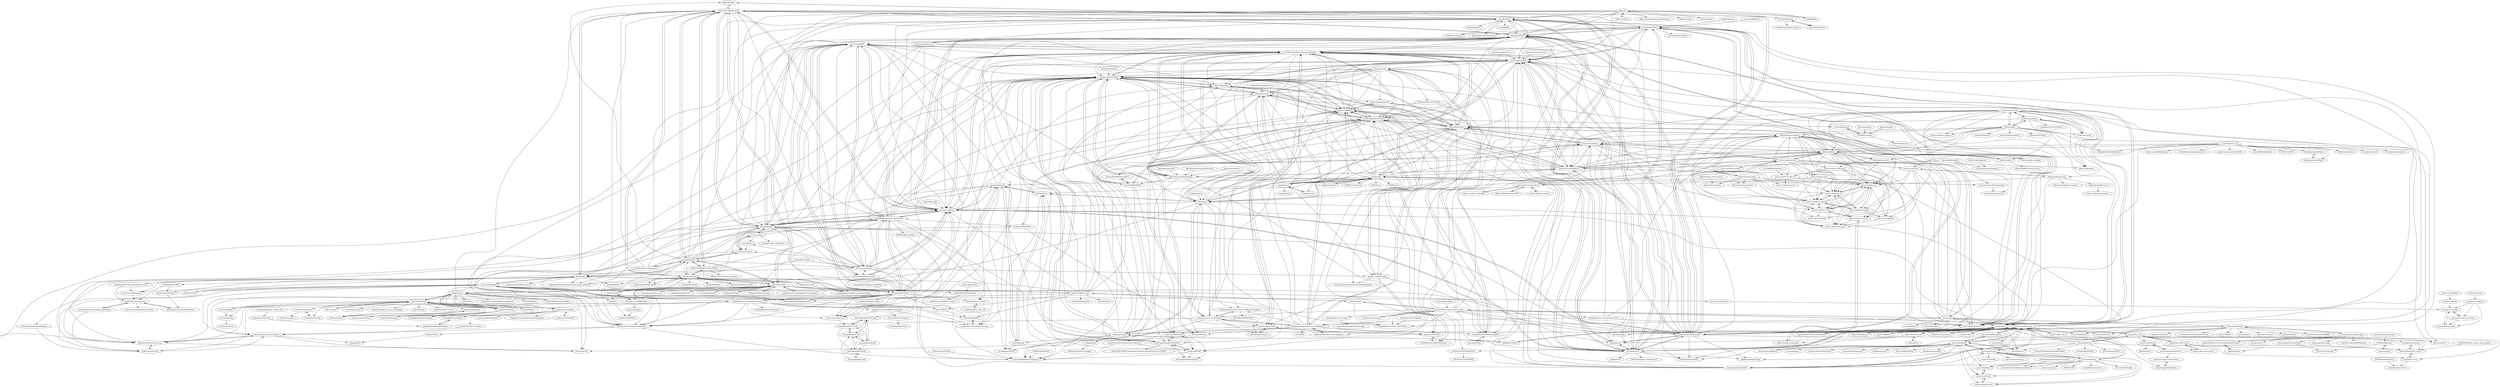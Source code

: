 digraph G {
"flann-lib/flann" -> "FALCONN-LIB/FALCONN" ["e"=1]
"flann-lib/flann" -> "nmslib/nmslib" ["e"=1]
"google/robotstxt" -> "microsoft/SPTAG" ["e"=1]
"rapidsai/cugraph" -> "rapidsai/raft" ["e"=1]
"vdaas/vald" -> "yahoojapan/NGT"
"vdaas/vald" -> "vearch/vearch"
"vdaas/vald" -> "currentslab/awesome-vector-search"
"vdaas/vald" -> "vespa-engine/vespa"
"vdaas/vald" -> "harsha-simhadri/big-ann-benchmarks"
"vdaas/vald" -> "weaviate/weaviate" ["e"=1]
"vdaas/vald" -> "microsoft/DiskANN"
"vdaas/vald" -> "erikbern/ann-benchmarks"
"vdaas/vald" -> "opendistro-for-elasticsearch/k-NN" ["e"=1]
"vdaas/vald" -> "unum-cloud/usearch"
"vdaas/vald" -> "yahoojapan/ngtd"
"vdaas/vald" -> "facebookresearch/distributed-faiss"
"vdaas/vald" -> "zilliztech/feder"
"vdaas/vald" -> "lancedb/lance" ["e"=1]
"vdaas/vald" -> "cmuparlay/ParlayANN"
"nmslib/nmslib" -> "nmslib/hnswlib"
"nmslib/nmslib" -> "erikbern/ann-benchmarks"
"nmslib/nmslib" -> "FALCONN-LIB/FALCONN"
"nmslib/nmslib" -> "spotify/annoy" ["e"=1]
"nmslib/nmslib" -> "yahoojapan/NGT"
"nmslib/nmslib" -> "facebookresearch/faiss" ["e"=1]
"nmslib/nmslib" -> "facebookresearch/StarSpace" ["e"=1]
"nmslib/nmslib" -> "microsoft/SPTAG"
"nmslib/nmslib" -> "ZJULearning/nsg"
"nmslib/nmslib" -> "aaalgo/kgraph"
"nmslib/nmslib" -> "benfred/implicit" ["e"=1]
"nmslib/nmslib" -> "tensorflow/ranking" ["e"=1]
"nmslib/nmslib" -> "flann-lib/flann" ["e"=1]
"nmslib/nmslib" -> "microsoft/DiskANN"
"nmslib/nmslib" -> "srendle/libfm" ["e"=1]
"cubefs/cubefs" -> "vearch/vearch" ["e"=1]
"matsui528/faiss_tips" -> "matsui528/nanopq"
"matsui528/faiss_tips" -> "harsha-simhadri/big-ann-benchmarks"
"matsui528/faiss_tips" -> "criteo/autofaiss" ["e"=1]
"matsui528/faiss_tips" -> "facebookresearch/distributed-faiss"
"matsui528/faiss_tips" -> "staoxiao/LibVQ" ["e"=1]
"matsui528/faiss_tips" -> "DwangoMediaVillage/pqkmeans"
"matsui528/faiss_tips" -> "matsui528/annbench"
"matsui528/faiss_tips" -> "zilliztech/feder"
"matsui528/faiss_tips" -> "matsui528/rii"
"matsui528/faiss_tips" -> "cmuparlay/ParlayANN"
"matsui528/faiss_tips" -> "ZJULearning/nsg"
"matsui528/faiss_tips" -> "zilliztech/pyglass"
"matsui528/faiss_tips" -> "yahoojapan/NGT"
"matsui528/faiss_tips" -> "yahoo/lopq"
"matsui528/faiss_tips" -> "matsui528/pqtable"
"microsoft/SPTAG" -> "erikbern/ann-benchmarks"
"microsoft/SPTAG" -> "microsoft/DiskANN"
"microsoft/SPTAG" -> "nmslib/hnswlib"
"microsoft/SPTAG" -> "ZJULearning/nsg"
"microsoft/SPTAG" -> "nmslib/nmslib"
"microsoft/SPTAG" -> "yahoojapan/NGT"
"microsoft/SPTAG" -> "vearch/vearch"
"microsoft/SPTAG" -> "facebookresearch/faiss" ["e"=1]
"microsoft/SPTAG" -> "spotify/annoy" ["e"=1]
"microsoft/SPTAG" -> "harsha-simhadri/big-ann-benchmarks"
"microsoft/SPTAG" -> "facebookresearch/StarSpace" ["e"=1]
"microsoft/SPTAG" -> "alibaba/x-deeplearning" ["e"=1]
"microsoft/SPTAG" -> "tensorflow/ranking" ["e"=1]
"microsoft/SPTAG" -> "FALCONN-LIB/FALCONN"
"microsoft/SPTAG" -> "facebookresearch/dlrm" ["e"=1]
"pisa-engine/pisa" -> "TusKANNy/seismic" ["e"=1]
"lmcinnes/pynndescent" -> "yahoojapan/NGT" ["e"=1]
"lmcinnes/pynndescent" -> "aaalgo/kgraph" ["e"=1]
"lmcinnes/pynndescent" -> "erikbern/ann-benchmarks" ["e"=1]
"lmcinnes/pynndescent" -> "ZJULearning/efanna" ["e"=1]
"lmcinnes/pynndescent" -> "ZJULearning/nsg" ["e"=1]
"lmcinnes/pynndescent" -> "harsha-simhadri/big-ann-benchmarks" ["e"=1]
"lmcinnes/pynndescent" -> "nmslib/nmslib" ["e"=1]
"microsoft/BlingFire" -> "microsoft/SPTAG" ["e"=1]
"yanyiwu/simhash" -> "1e0ng/simhash"
"yanyiwu/simhash" -> "yanyiwu/cppjieba" ["e"=1]
"yanyiwu/simhash" -> "yanyiwu/simhash_server"
"yanyiwu/simhash" -> "sing1ee/simhash-java"
"yanyiwu/simhash" -> "seomoz/simhash-py"
"yanyiwu/simhash" -> "wfrest/wfrest" ["e"=1]
"yanyiwu/simhash" -> "zyymax/text-similarity"
"yanyiwu/simhash" -> "yanyiwu/limonp"
"yanyiwu/simhash" -> "yanyiwu/gosimhash"
"yanyiwu/simhash" -> "xlturing/Simhash4J"
"yanyiwu/simhash" -> "baidu/Familia" ["e"=1]
"yanyiwu/simhash" -> "seomoz/simhash-cpp"
"yanyiwu/simhash" -> "2shou/TextGrocery" ["e"=1]
"yanyiwu/simhash" -> "largelymfs/topical_word_embeddings" ["e"=1]
"yanyiwu/simhash" -> "jannson/yaha" ["e"=1]
"rapidsai/raft" -> "rapidsai/cuvs"
"rapidsai/raft" -> "harsha-simhadri/big-ann-benchmarks"
"rapidsai/raft" -> "microsoft/DiskANN"
"rapidsai/raft" -> "rapidsai/rmm" ["e"=1]
"rapidsai/raft" -> "NVIDIA/cuCollections" ["e"=1]
"rapidsai/raft" -> "milvus-io/knowhere"
"rapidsai/raft" -> "cmuparlay/ParlayANN"
"rapidsai/raft" -> "zilliztech/knowhere"
"rapidsai/raft" -> "baidu/puck"
"rapidsai/raft" -> "cgtuebingen/ggnn"
"rapidsai/raft" -> "NVIDIA/cub" ["e"=1]
"rapidsai/raft" -> "rapidsai/cugraph" ["e"=1]
"rapidsai/raft" -> "intel/ScalableVectorSearch"
"rapidsai/raft" -> "gaoj0017/RaBitQ"
"rapidsai/raft" -> "NVIDIA/cccl" ["e"=1]
"rapidsai/rmm" -> "rapidsai/raft" ["e"=1]
"rapidsai/rmm" -> "rapidsai/cuvs" ["e"=1]
"jelmerk/hnswlib" -> "ZJULearning/nsg" ["e"=1]
"vearch/vearch" -> "nmslib/hnswlib"
"vearch/vearch" -> "cubefs/cubefs" ["e"=1]
"vearch/vearch" -> "erikbern/ann-benchmarks"
"vearch/vearch" -> "vearch/gamma"
"vearch/vearch" -> "yahoojapan/NGT"
"vearch/vearch" -> "microsoft/SPTAG"
"vearch/vearch" -> "microsoft/DiskANN"
"vearch/vearch" -> "alibaba/havenask" ["e"=1]
"vearch/vearch" -> "baidu/puck"
"vearch/vearch" -> "alibaba/proxima"
"vearch/vearch" -> "awa-ai/awadb"
"vearch/vearch" -> "jd-opensource/joyqueue" ["e"=1]
"vearch/vearch" -> "liqima/faiss_note"
"vearch/vearch" -> "ZJULearning/nsg"
"vearch/vearch" -> "opendistro-for-elasticsearch/k-NN" ["e"=1]
"IAdmireu/ChineseSTS" -> "zyymax/text-similarity" ["e"=1]
"facebookresearch/spreadingvectors" -> "stanis-morozov/unq"
"facebookresearch/spreadingvectors" -> "dbaranchuk/ivf-hnsw"
"facebookresearch/spreadingvectors" -> "efficient/faiss-learned-termination"
"facebookresearch/spreadingvectors" -> "twistedcubic/learn-to-hash"
"facebookresearch/spreadingvectors" -> "dbaranchuk/learning-to-route"
"facebookresearch/spreadingvectors" -> "cgtuebingen/ggnn"
"facebookresearch/spreadingvectors" -> "technicolor-research/pq-fast-scan"
"facebookresearch/spreadingvectors" -> "stanis-morozov/ip-nsw"
"facebookresearch/spreadingvectors" -> "technicolor-research/faiss-quickeradc"
"facebookresearch/spreadingvectors" -> "facebookresearch/multigrain" ["e"=1]
"yanyiwu/cppjieba" -> "yanyiwu/simhash" ["e"=1]
"yanyiwu/cppjieba" -> "yanyiwu/limonp" ["e"=1]
"DwangoMediaVillage/pqkmeans" -> "matsui528/rii"
"DwangoMediaVillage/pqkmeans" -> "matsui528/nanopq"
"kakao/n2" -> "kakao/buffalo" ["e"=1]
"kakao/n2" -> "kakao/recoteam" ["e"=1]
"kakao/n2" -> "harsha-simhadri/big-ann-benchmarks"
"kakao/n2" -> "dbaranchuk/ivf-hnsw"
"kakao/n2" -> "aaalgo/kgraph"
"kakao/n2" -> "ZJULearning/nsg"
"kakao/n2" -> "ZJULearning/efanna"
"kakao/n2" -> "nmslib/nmslib"
"kakao/n2" -> "kakao-arena/shopping-classification" ["e"=1]
"kakao/n2" -> "yahoojapan/NGT"
"kakao/n2" -> "lunchclass/bacardi"
"kakao/n2" -> "microsoft/DiskANN"
"kakao/n2" -> "kakao/s2graph" ["e"=1]
"kakao/n2" -> "corona10/fuego" ["e"=1]
"kakao/n2" -> "lunchclass/absolute"
"ekzhu/SetSimilaritySearch" -> "ekzhu/go-set-similarity-search"
"1e0ng/simhash" -> "seomoz/simhash-py"
"1e0ng/simhash" -> "yanyiwu/simhash"
"1e0ng/simhash" -> "scrapinghub/python-simhash"
"1e0ng/simhash" -> "ekzhu/datasketch"
"1e0ng/simhash" -> "zyymax/text-similarity"
"1e0ng/simhash" -> "seomoz/simhash-cpp"
"1e0ng/simhash" -> "kayzhu/LSHash"
"1e0ng/simhash" -> "jaybaird/python-bloomfilter" ["e"=1]
"1e0ng/simhash" -> "FALCONN-LIB/FALCONN"
"1e0ng/simhash" -> "baidu/Familia" ["e"=1]
"1e0ng/simhash" -> "mfonda/simhash"
"1e0ng/simhash" -> "memosstilvi/simhash"
"1e0ng/simhash" -> "kpu/kenlm" ["e"=1]
"1e0ng/simhash" -> "bigscience-workshop/data-preparation" ["e"=1]
"1e0ng/simhash" -> "HIT-SCIR/pyltp" ["e"=1]
"zyymax/text-similarity" -> "xiaoran-2/TextSimilarity"
"zyymax/text-similarity" -> "PengboLiu/Doc2Vec-Document-Similarity" ["e"=1]
"zyymax/text-similarity" -> "HuangFJ/text-similarity"
"zyymax/text-similarity" -> "IAdmireu/ChineseSTS" ["e"=1]
"mfonda/simhash" -> "yanyiwu/gosimhash"
"yanyiwu/limonp" -> "yanyiwu/practice"
"ZJULearning/nsg" -> "ZJULearning/SSG"
"ZJULearning/nsg" -> "aaalgo/kgraph"
"ZJULearning/nsg" -> "ZJULearning/efanna"
"ZJULearning/nsg" -> "ZJULearning/efanna_graph"
"ZJULearning/nsg" -> "microsoft/DiskANN"
"ZJULearning/nsg" -> "harsha-simhadri/big-ann-benchmarks"
"ZJULearning/nsg" -> "yahoojapan/NGT"
"ZJULearning/nsg" -> "dbaranchuk/ivf-hnsw"
"ZJULearning/nsg" -> "cmuparlay/ParlayANN"
"ZJULearning/nsg" -> "DBAIWangGroup/nns_benchmark"
"ZJULearning/nsg" -> "erikbern/ann-benchmarks"
"ZJULearning/nsg" -> "intel/ScalableVectorSearch"
"ZJULearning/nsg" -> "nmslib/hnswlib"
"ZJULearning/nsg" -> "FALCONN-LIB/FALCONN"
"ZJULearning/nsg" -> "cgtuebingen/ggnn"
"vespa-engine/sample-apps" -> "vespa-engine/documentation"
"vespa-engine/sample-apps" -> "jobergum/dense-vector-ranking-performance"
"vespa-engine/sample-apps" -> "vespa-engine/vespa"
"vespa-engine/sample-apps" -> "vespa-engine/pyvespa"
"vespa-engine/sample-apps" -> "spotify/vispana"
"vespa-engine/sample-apps" -> "sebastian-hofstaetter/teaching" ["e"=1]
"vespa-engine/sample-apps" -> "querqy/chorus" ["e"=1]
"liqima/faiss_note" -> "coolhok/faiss-learning"
"liqima/faiss_note" -> "plippe/faiss-web-service"
"liqima/faiss_note" -> "layerism/brpc_faiss_server"
"liqima/faiss_note" -> "waltyou/faiss-web-service"
"liqima/faiss_note" -> "vearch/vearch"
"liqima/faiss_note" -> "ynqa/faiss-server"
"liqima/faiss_note" -> "ChunelFeng/caiss"
"liqima/faiss_note" -> "thenetcircle/faiss4j"
"ynqa/faiss-server" -> "layerism/brpc_faiss_server"
"ynqa/faiss-server" -> "chinahbcq/faiss-server"
"matsui528/rii" -> "matsui528/pqtable"
"ZJULearning/SSG" -> "ZJULearning/efanna_graph"
"ZJULearning/SSG" -> "dbaranchuk/learning-to-route"
"ZJULearning/SSG" -> "ZJULearning/nsg"
"ZJULearning/SSG" -> "efficient/faiss-learned-termination"
"ZJULearning/SSG" -> "jalvarm/hcnng"
"ZJULearning/SSG" -> "technicolor-research/pq-fast-scan"
"ZJULearning/SSG" -> "dbaranchuk/ivf-hnsw"
"ZJULearning/SSG" -> "aaalgo/kgraph"
"ZJULearning/SSG" -> "stanis-morozov/ip-nsw"
"ZJULearning/SSG" -> "DBAIWangGroup/nns_benchmark"
"ZJULearning/SSG" -> "zilliztech/pyglass"
"ZJULearning/SSG" -> "Shekhale/gbnns_theory"
"ZJULearning/SSG" -> "cmuparlay/ParlayANN"
"ZJULearning/SSG" -> "harsha-simhadri/big-ann-benchmarks"
"ZJULearning/SSG" -> "whenever5225/GraphANNS"
"nlescoua/faiss-quickeradc" -> "twosigma/libvirttime"
"una-dinosauria/Rayuela.jl" -> "arbabenko/Quantizations"
"matsui528/nanopq" -> "yahoo/lopq"
"matsui528/nanopq" -> "matsui528/pqtable"
"matsui528/nanopq" -> "matsui528/rii"
"matsui528/nanopq" -> "DwangoMediaVillage/pqkmeans"
"matsui528/nanopq" -> "xinyandai/product-quantization"
"matsui528/nanopq" -> "dmllr/fast-lopq"
"matsui528/nanopq" -> "dbaranchuk/ivf-hnsw"
"matsui528/nanopq" -> "matsui528/faiss_tips"
"matsui528/nanopq" -> "dbaranchuk/nns-meets-deep-rl"
"matsui528/nanopq" -> "stanis-morozov/unq"
"matsui528/nanopq" -> "una-dinosauria/Rayuela.jl"
"jd-opensource/joyqueue" -> "vearch/vearch" ["e"=1]
"HuangQiang/H2_ALSH" -> "HuangQiang/lccs-lsh"
"HuangQiang/H2_ALSH" -> "HuangQiang/P2HNNS"
"HuangQiang/H2_ALSH" -> "HuangQiang/QALSH_Mem"
"ZJULearning/efanna_graph" -> "ZJULearning/SSG"
"ZJULearning/efanna_graph" -> "ZJULearning/efanna"
"ZJULearning/efanna_graph" -> "efficient/faiss-learned-termination"
"ZJULearning/efanna_graph" -> "cmuparlay/ParlayANN"
"ZJULearning/efanna_graph" -> "ZJULearning/nsg"
"ZJULearning/efanna_graph" -> "CaucherWang/Steiner-hardness"
"waltyou/faiss-web-service" -> "plippe/faiss-web-service"
"dbaranchuk/learning-to-route" -> "dbaranchuk/nns-meets-deep-rl"
"dbaranchuk/learning-to-route" -> "stanis-morozov/unq"
"dbaranchuk/learning-to-route" -> "jalvarm/hcnng"
"technicolor-research/faiss-quickeradc" -> "nlescoua/faiss-quickeradc"
"technicolor-research/faiss-quickeradc" -> "technicolor-research/pq-fast-scan"
"technicolor-research/faiss-quickeradc" -> "stanis-morozov/ip-nsw"
"iugu/iugu-php" -> "Potelo/GuPayment"
"thenetcircle/faiss4j" -> "gameofdimension/jni-faiss"
"thenetcircle/faiss4j" -> "ijklr/faiss-java"
"milvus-io/milvus.io" -> "milvus-io/milvus_cli"
"milvus-io/milvus.io" -> "milvus-io/pymilvus-orm"
"milvus-io/milvus.io" -> "milvus-io/community"
"milvus-io/milvus.io" -> "milvus-io/milvus-helm"
"milvus-io/milvus.io" -> "milvus-io/milvus-insight"
"xinyandai/product-quantization" -> "stanis-morozov/unq"
"weilaudm/nxgbcc-android-faiss" -> "luojinlongjjj/android-faiss"
"stanis-morozov/ip-nsw" -> "HuangQiang/H2_ALSH"
"FlYWMe/SearchServer" -> "chinahbcq/faiss-server"
"HuangFJ/text-similarity" -> "daishengdong/WordSimilarity"
"HuangQiang/QALSH" -> "HuangQiang/QALSH_Mem"
"HuangQiang/QALSH" -> "HuangQiang/lccs-lsh"
"HuangQiang/QALSH" -> "HuangQiang/H2_ALSH"
"HuangQiang/QALSH" -> "HuangQiang/P2HNNS"
"HuangQiang/QALSH_Mem" -> "HuangQiang/lccs-lsh"
"HuangQiang/QALSH_Mem" -> "HuangQiang/QALSH"
"HuangQiang/QALSH_Mem" -> "HuangQiang/H2_ALSH"
"milvus-io/bootcamp" -> "towhee-io/examples"
"milvus-io/bootcamp" -> "milvus-io/pymilvus" ["e"=1]
"milvus-io/bootcamp" -> "towhee-io/towhee" ["e"=1]
"milvus-io/bootcamp" -> "zilliztech/attu"
"milvus-io/bootcamp" -> "milvus-io/milvus" ["e"=1]
"milvus-io/bootcamp" -> "milvus-io/milvus-sdk-java" ["e"=1]
"milvus-io/bootcamp" -> "zilliztech/phantoscope"
"milvus-io/bootcamp" -> "zilliztech/VectorDBBench"
"milvus-io/bootcamp" -> "vearch/vearch"
"milvus-io/bootcamp" -> "milvus-io/milvus-sdk-go" ["e"=1]
"milvus-io/bootcamp" -> "zilliztech/feder"
"milvus-io/bootcamp" -> "erikbern/ann-benchmarks"
"milvus-io/bootcamp" -> "milvus-io/web-content" ["e"=1]
"milvus-io/bootcamp" -> "milvus-io/milvus.io"
"milvus-io/bootcamp" -> "milvus-io/milvus-tools"
"microsoft/DiskANN" -> "harsha-simhadri/big-ann-benchmarks"
"microsoft/DiskANN" -> "cmuparlay/ParlayANN"
"microsoft/DiskANN" -> "ZJULearning/nsg"
"microsoft/DiskANN" -> "nmslib/hnswlib"
"microsoft/DiskANN" -> "erikbern/ann-benchmarks"
"microsoft/DiskANN" -> "microsoft/SPTAG"
"microsoft/DiskANN" -> "intel/ScalableVectorSearch"
"microsoft/DiskANN" -> "rapidsai/raft"
"microsoft/DiskANN" -> "baidu/puck"
"microsoft/DiskANN" -> "yahoojapan/NGT"
"microsoft/DiskANN" -> "zilliztech/VectorDBBench"
"microsoft/DiskANN" -> "zilliztech/knowhere"
"microsoft/DiskANN" -> "gaoj0017/RaBitQ"
"microsoft/DiskANN" -> "zilliztech/starling"
"microsoft/DiskANN" -> "antgroup/vsag"
"ashvardanian/StringZilla" -> "unum-cloud/usearch" ["e"=1]
"ashvardanian/StringZilla" -> "unum-cloud/ucall" ["e"=1]
"cmuparlay/parlaylib" -> "cmuparlay/ParlayANN" ["e"=1]
"metarank/metarank" -> "currentslab/awesome-vector-search" ["e"=1]
"NVIDIA/cuCollections" -> "rapidsai/raft" ["e"=1]
"ChunelFeng/caiss" -> "ChunelFeng/CGraph" ["e"=1]
"ChunelFeng/caiss" -> "whenever5225/GraphANNS"
"ChunelFeng/caiss" -> "liqima/faiss_note"
"ChunelFeng/caiss" -> "pluto-junzeng/CNSD" ["e"=1]
"ChunelFeng/caiss" -> "vearch/gamma"
"ChunelFeng/caiss" -> "vearch/vearch"
"ChunelFeng/caiss" -> "layerism/brpc_faiss_server"
"ChunelFeng/caiss" -> "ZhuiyiTechnology/pretrained-models" ["e"=1]
"kakao/buffalo" -> "kakao/n2" ["e"=1]
"ronaldo8210/brpc_source_code_analysis" -> "layerism/brpc_faiss_server" ["e"=1]
"frutik/awesome-search" -> "currentslab/awesome-vector-search" ["e"=1]
"Lsyhprum/WEAVESS" -> "jalvarm/hcnng"
"Lsyhprum/WEAVESS" -> "matchyc/RoarGraph"
"Lsyhprum/WEAVESS" -> "intel/ScalableVectorSearch"
"coolhok/faiss-learning" -> "layerism/brpc_faiss_server"
"ryanrhymes/panns" -> "vioshyvo/mrpt"
"ryanrhymes/panns" -> "pixelogik/NearPy"
"ryanrhymes/panns" -> "aaalgo/kgraph"
"RSIA-LIESMARS-WHU/LSHBOX" -> "YahooArchive/Optimal-LSH"
"RSIA-LIESMARS-WHU/LSHBOX" -> "kayzhu/LSHash"
"RSIA-LIESMARS-WHU/LSHBOX" -> "DBAIWangGroup/nns_benchmark"
"RSIA-LIESMARS-WHU/LSHBOX" -> "FALCONN-LIB/FALCONN"
"RSIA-LIESMARS-WHU/LSHBOX" -> "pixelogik/NearPy"
"RSIA-LIESMARS-WHU/LSHBOX" -> "MKLab-ITI/multimedia-indexing"
"cgtuebingen/ggnn" -> "sunbelbd/song"
"cgtuebingen/ggnn" -> "yuyuanhang/GANNS"
"cgtuebingen/ggnn" -> "js1010/cuhnsw"
"cgtuebingen/ggnn" -> "stanis-morozov/ip-nsw"
"cgtuebingen/ggnn" -> "dbaranchuk/ivf-hnsw"
"cgtuebingen/ggnn" -> "zilliztech/pyglass"
"cgtuebingen/ggnn" -> "cmuparlay/ParlayANN"
"cgtuebingen/ggnn" -> "dbaranchuk/learning-to-route"
"cgtuebingen/ggnn" -> "efficient/faiss-learned-termination"
"arctern-io/arctern" -> "zilliztech/phantoscope"
"arctern-io/arctern" -> "milvus-io/birdwatcher"
"arctern-io/arctern" -> "milvus-io/community"
"arctern-io/arctern" -> "milvus-io/milvus.io"
"arctern-io/arctern" -> "milvus-io/pymilvus-orm"
"arctern-io/arctern" -> "milvus-io/milvus-insight"
"tdebatty/java-LSH" -> "guoziqingbupt/Locality-sensitive-hashing" ["e"=1]
"zilliztech/phantoscope" -> "arctern-io/arctern"
"zilliztech/phantoscope" -> "milvus-io/milvus.io"
"zilliztech/phantoscope" -> "ReigenAraka/k8s-course"
"zilliztech/phantoscope" -> "milvus-io/birdwatcher"
"zilliztech/phantoscope" -> "zilliz-bootcamp/video_analysis"
"efficient/faiss-learned-termination" -> "CaucherWang/Steiner-hardness"
"efficient/faiss-learned-termination" -> "Kejing-Lu/hvs"
"efficient/faiss-learned-termination" -> "dbaranchuk/nns-meets-deep-rl"
"mattilyra/LSH" -> "ekzhu/datasketch"
"mattilyra/LSH" -> "chrisjmccormick/MinHash"
"mattilyra/LSH" -> "kayzhu/LSHash"
"mattilyra/LSH" -> "embr/lsh"
"msempere/easy_cache" -> "msempere/remotgo"
"msempere/redis_structures" -> "msempere/remotgo"
"msempere/redis_structures" -> "msempere/easy_cache"
"twistedcubic/learn-to-hash" -> "dbaranchuk/nns-meets-deep-rl"
"milvus-io/milvus-docs" -> "milvus-io/milvus.io"
"milvus-io/milvus-docs" -> "zilliztech/awesome-milvus"
"milvus-io/milvus-docs" -> "milvus-io/pymilvus-orm"
"milvus-io/milvus-docs" -> "milvus-io/community"
"milvus-io/milvus-docs" -> "milvus-io/milvus_cli"
"milvus-io/milvus-docs" -> "milvus-io/milvus-tools"
"milvus-io/milvus-docs" -> "milvus-io/milvus-operator"
"stanis-morozov/unq" -> "dbaranchuk/learning-to-route"
"stanis-morozov/unq" -> "dbaranchuk/nns-meets-deep-rl"
"gameofdimension/jni-faiss" -> "thenetcircle/faiss4j"
"gameofdimension/jni-faiss" -> "weilaudm/nxgbcc-android-faiss"
"milvus-io/milvus-helm" -> "milvus-io/milvus-operator"
"milvus-io/milvus-helm" -> "milvus-io/milvus_cli"
"milvus-io/milvus-helm" -> "milvus-io/pymilvus-orm"
"milvus-io/milvus-helm" -> "milvus-io/milvus.io"
"milvus-io/milvus-helm" -> "milvus-io/milvus-tools"
"milvus-io/milvus-helm" -> "milvus-io/web-content" ["e"=1]
"luojinlongjjj/android-faiss" -> "weilaudm/nxgbcc-android-faiss"
"layerism/brpc_faiss_server" -> "coolhok/faiss-learning"
"layerism/brpc_faiss_server" -> "ynqa/faiss-server"
"milvus-io/milvus-tutorials" -> "zilliztech/awesome-milvus"
"Shekhale/gbnns_theory" -> "Shekhale/gbnns_dim_red"
"Shekhale/gbnns_dim_red" -> "Shekhale/gbnns_theory"
"ReigenAraka/k8s-course" -> "milvus-io/ann-benchmarks"
"jobergum/dense-vector-ranking-performance" -> "spotify/vispana"
"dbaranchuk/nns-meets-deep-rl" -> "dbaranchuk/learning-to-route"
"dbaranchuk/nns-meets-deep-rl" -> "jalvarm/hcnng"
"dbaranchuk/nns-meets-deep-rl" -> "csypeng/LAN"
"milvus-io/community" -> "milvus-io/pymilvus-orm"
"daishengdong/WordSimilarity" -> "HuangFJ/text-similarity"
"HuangQiang/lccs-lsh" -> "HuangQiang/P2HNNS"
"HuangQiang/lccs-lsh" -> "HuangQiang/H2_ALSH"
"HuangQiang/lccs-lsh" -> "HuangQiang/QALSH_Mem"
"HuangQiang/lccs-lsh" -> "HuangQiang/QALSH"
"towhee-io/towhee" -> "milvus-io/bootcamp" ["e"=1]
"towhee-io/towhee" -> "towhee-io/examples" ["e"=1]
"erikbern/ann-benchmarks" -> "nmslib/nmslib"
"erikbern/ann-benchmarks" -> "nmslib/hnswlib"
"erikbern/ann-benchmarks" -> "spotify/annoy" ["e"=1]
"erikbern/ann-benchmarks" -> "yahoojapan/NGT"
"erikbern/ann-benchmarks" -> "microsoft/SPTAG"
"erikbern/ann-benchmarks" -> "microsoft/DiskANN"
"erikbern/ann-benchmarks" -> "facebookresearch/faiss" ["e"=1]
"erikbern/ann-benchmarks" -> "FALCONN-LIB/FALCONN"
"erikbern/ann-benchmarks" -> "ZJULearning/nsg"
"erikbern/ann-benchmarks" -> "harsha-simhadri/big-ann-benchmarks"
"erikbern/ann-benchmarks" -> "vearch/vearch"
"erikbern/ann-benchmarks" -> "zilliztech/VectorDBBench"
"erikbern/ann-benchmarks" -> "aaalgo/kgraph"
"erikbern/ann-benchmarks" -> "alibaba/x-deeplearning" ["e"=1]
"erikbern/ann-benchmarks" -> "milvus-io/milvus" ["e"=1]
"criteo/autofaiss" -> "facebookresearch/distributed-faiss" ["e"=1]
"criteo/autofaiss" -> "matsui528/faiss_tips" ["e"=1]
"criteo/autofaiss" -> "currentslab/awesome-vector-search" ["e"=1]
"ChenghaoMou/text-dedup" -> "ekzhu/datasketch" ["e"=1]
"google-research/deduplicate-text-datasets" -> "ekzhu/datasketch" ["e"=1]
"ekzhu/datasketch" -> "google-research/deduplicate-text-datasets" ["e"=1]
"ekzhu/datasketch" -> "kayzhu/LSHash"
"ekzhu/datasketch" -> "FALCONN-LIB/FALCONN"
"ekzhu/datasketch" -> "ChenghaoMou/text-dedup" ["e"=1]
"ekzhu/datasketch" -> "mattilyra/LSH"
"ekzhu/datasketch" -> "pixelogik/NearPy"
"ekzhu/datasketch" -> "erikbern/ann-benchmarks"
"ekzhu/datasketch" -> "1e0ng/simhash"
"ekzhu/datasketch" -> "chrisjmccormick/MinHash"
"ekzhu/datasketch" -> "spotify/annoy" ["e"=1]
"ekzhu/datasketch" -> "facebookresearch/cc_net" ["e"=1]
"ekzhu/datasketch" -> "huggingface/datatrove" ["e"=1]
"ekzhu/datasketch" -> "src-d/minhashcuda"
"ekzhu/datasketch" -> "dedupeio/dedupe" ["e"=1]
"ekzhu/datasketch" -> "ekzhu/SetSimilaritySearch"
"harsha-simhadri/big-ann-benchmarks" -> "cmuparlay/ParlayANN"
"harsha-simhadri/big-ann-benchmarks" -> "microsoft/DiskANN"
"harsha-simhadri/big-ann-benchmarks" -> "intel/ScalableVectorSearch"
"harsha-simhadri/big-ann-benchmarks" -> "JoshEngels/RangeFilteredANN"
"harsha-simhadri/big-ann-benchmarks" -> "DBAIWangGroup/nns_benchmark"
"harsha-simhadri/big-ann-benchmarks" -> "zilliztech/starling"
"harsha-simhadri/big-ann-benchmarks" -> "ZJULearning/SSG"
"harsha-simhadri/big-ann-benchmarks" -> "gaoj0017/RaBitQ"
"harsha-simhadri/big-ann-benchmarks" -> "ZJULearning/nsg"
"harsha-simhadri/big-ann-benchmarks" -> "zilliztech/VectorDBBench"
"harsha-simhadri/big-ann-benchmarks" -> "baidu/puck"
"harsha-simhadri/big-ann-benchmarks" -> "efficient/faiss-learned-termination"
"harsha-simhadri/big-ann-benchmarks" -> "zilliztech/knowhere"
"harsha-simhadri/big-ann-benchmarks" -> "qdrant/vector-db-benchmark"
"harsha-simhadri/big-ann-benchmarks" -> "zilliztech/pyglass"
"qdrant/qdrant-client" -> "qdrant/vector-db-benchmark" ["e"=1]
"currentslab/awesome-vector-search" -> "dangkhoasdc/awesome-vector-database"
"currentslab/awesome-vector-search" -> "zilliztech/feder"
"currentslab/awesome-vector-search" -> "microsoft/DiskANN"
"currentslab/awesome-vector-search" -> "edoliberty/vector-search-class-notes"
"currentslab/awesome-vector-search" -> "vdaas/vald"
"currentslab/awesome-vector-search" -> "unum-cloud/usearch"
"currentslab/awesome-vector-search" -> "erikbern/ann-benchmarks"
"currentslab/awesome-vector-search" -> "frutik/awesome-search" ["e"=1]
"currentslab/awesome-vector-search" -> "esteininger/vector-search"
"currentslab/awesome-vector-search" -> "mileszim/awesome-vector-database"
"currentslab/awesome-vector-search" -> "harsha-simhadri/big-ann-benchmarks"
"currentslab/awesome-vector-search" -> "facebookresearch/distributed-faiss"
"currentslab/awesome-vector-search" -> "nmslib/hnswlib"
"currentslab/awesome-vector-search" -> "criteo/autofaiss" ["e"=1]
"currentslab/awesome-vector-search" -> "matchyc/vector-search-papers"
"aaalgo/kgraph" -> "ZJULearning/efanna"
"aaalgo/kgraph" -> "ZJULearning/nsg"
"aaalgo/kgraph" -> "ZJULearning/SSG"
"aaalgo/kgraph" -> "DBAIWangGroup/nns_benchmark"
"aaalgo/kgraph" -> "ZJULearning/efanna_graph"
"aaalgo/kgraph" -> "harsha-simhadri/big-ann-benchmarks"
"aaalgo/kgraph" -> "ryanrhymes/panns"
"aaalgo/kgraph" -> "vioshyvo/mrpt"
"aaalgo/kgraph" -> "FALCONN-LIB/FALCONN"
"aaalgo/kgraph" -> "JoshEngels/RangeFilteredANN"
"aaalgo/kgraph" -> "cmuparlay/ParlayANN"
"aaalgo/kgraph" -> "dbaranchuk/ivf-hnsw"
"aaalgo/kgraph" -> "yahoojapan/NGT"
"aaalgo/kgraph" -> "dbaranchuk/learning-to-route"
"aaalgo/kgraph" -> "efficient/faiss-learned-termination"
"js1010/cuhnsw" -> "sunbelbd/song"
"js1010/cuhnsw" -> "cgtuebingen/ggnn"
"js1010/cuhnsw" -> "yuyuanhang/GANNS"
"js1010/cuhnsw" -> "baidu/puck"
"chrisjmccormick/MinHash" -> "go2starr/lshhdc"
"chrisjmccormick/MinHash" -> "mattilyra/LSH"
"sunbelbd/song" -> "cgtuebingen/ggnn"
"sunbelbd/song" -> "yuyuanhang/GANNS"
"sunbelbd/song" -> "js1010/cuhnsw"
"carlescere/scheduler" -> "msempere/golarm" ["e"=1]
"milvus-io/milvus_cli" -> "milvus-io/milvus.io"
"milvus-io/milvus_cli" -> "milvus-io/milvus-operator"
"milvus-io/milvus_cli" -> "milvus-io/milvus-insight"
"milvus-io/milvus_cli" -> "milvus-io/milvus-helm"
"milvus-io/milvus_cli" -> "milvus-io/pymilvus-orm"
"lyst/rpforest" -> "ryanrhymes/panns"
"milvus-io/milvus-insight" -> "milvus-io/milvus_cli"
"milvus-io/milvus-insight" -> "milvus-io/milvus.io"
"milvus-io/milvus-insight" -> "milvus-io/pymilvus-orm"
"milvus-io/milvus-insight" -> "milvus-io/milvus-operator"
"milvus-io/milvus-insight" -> "milvus-io/community"
"arbabenko/Quantizations" -> "una-dinosauria/local-search-quantization"
"arbabenko/Quantizations" -> "hellozting/CompositeQuantization"
"arbabenko/Quantizations" -> "una-dinosauria/stacked-quantizers"
"milvus-io/milvus-operator" -> "milvus-io/pymilvus-orm"
"milvus-io/milvus-operator" -> "milvus-io/milvus-helm"
"milvus-io/milvus-operator" -> "milvus-io/milvus_cli"
"milvus-io/milvus-operator" -> "milvus-io/milvus-insight"
"milvus-io/milvus-operator" -> "milvus-io/milvus.io"
"milvus-io/milvus-sdk-node" -> "milvus-io/milvus.io"
"milvus-io/milvus-sdk-node" -> "milvus-io/milvus-insight"
"milvus-io/milvus-sdk-node" -> "milvus-io/milvus-operator"
"milvus-io/milvus-sdk-node" -> "milvus-io/milvus-sdk-rust"
"milvus-io/milvus-sdk-node" -> "milvus-io/milvus_cli"
"embr/lsh" -> "rahularora/MinHash"
"milvus-io/milvus-tools" -> "zilliztech/milvus-migration"
"milvus-io/milvus-tools" -> "milvus-io/milvus-helm"
"milvus-io/milvus-tools" -> "milvus-io/pymilvus-orm"
"milvus-io/milvus-tools" -> "milvus-io/milvus_cli"
"DBAIWangGroup/SRS" -> "HuangQiang/QALSH_Mem"
"milvus-io/pymilvus-orm" -> "milvus-io/milvus-operator"
"Kejing-Lu/hvs" -> "csypeng/LAN"
"HuangQiang/P2HNNS" -> "HuangQiang/lccs-lsh"
"HuangQiang/P2HNNS" -> "HuangQiang/BC-Tree"
"facebookresearch/Sphere" -> "facebookresearch/distributed-faiss" ["e"=1]
"zilliztech/milvus_cli" -> "milvus-io/milvus_cli"
"zilliztech/milvus_cli" -> "milvus-io/birdwatcher"
"zilliztech/feder" -> "milvus-io/knowhere"
"zilliztech/feder" -> "milvus-io/milvus-helm"
"zilliztech/feder" -> "milvus-io/birdwatcher"
"zilliztech/feder" -> "zilliztech/knowhere"
"zilliztech/feder" -> "milvus-io/milvus-lite"
"zilliztech/feder" -> "zilliztech/VectorDBBench"
"zilliztech/feder" -> "milvus-io/milvus.io"
"zilliztech/feder" -> "arctern-io/arctern"
"zilliztech/feder" -> "milvus-io/milvus_cli"
"zilliztech/feder" -> "milvus-io/milvus-sdk-go" ["e"=1]
"zilliztech/feder" -> "zilliztech/milvus-backup"
"zilliztech/feder" -> "milvus-io/milvus-operator"
"zilliztech/feder" -> "zilliztech/akcio"
"zilliztech/feder" -> "zilliztech/awesome-milvus"
"zilliztech/feder" -> "zilliztech/milvus_cli"
"kakao/recoteam" -> "kakao/n2" ["e"=1]
"taozhijiang/chinese_correct_wsd" -> "fssqawj/SentenceSim" ["e"=1]
"towhee-io/examples" -> "milvus-io/bootcamp"
"towhee-io/examples" -> "towhee-io/towhee" ["e"=1]
"towhee-io/examples" -> "zilliztech/attu"
"towhee-io/examples" -> "milvus-io/pymilvus" ["e"=1]
"towhee-io/examples" -> "zilliztech/feder"
"towhee-io/examples" -> "yangjianxin1/CLIP-Chinese" ["e"=1]
"towhee-io/examples" -> "zilliztech/akcio"
"dedupeio/dedupe" -> "ekzhu/datasketch" ["e"=1]
"qdrant/awesome-metric-learning" -> "qdrant/vector-db-benchmark" ["e"=1]
"zilliztech/attu" -> "milvus-io/pymilvus" ["e"=1]
"zilliztech/attu" -> "zilliztech/milvus-backup"
"zilliztech/attu" -> "milvus-io/milvus-sdk-java" ["e"=1]
"zilliztech/attu" -> "towhee-io/towhee" ["e"=1]
"zilliztech/attu" -> "milvus-io/bootcamp"
"zilliztech/attu" -> "zilliztech/milvus_cli"
"zilliztech/attu" -> "zilliztech/VectorDBBench"
"zilliztech/attu" -> "milvus-io/milvus" ["e"=1]
"zilliztech/attu" -> "zilliztech/feder"
"zilliztech/attu" -> "towhee-io/examples"
"zilliztech/attu" -> "xorbitsai/inference" ["e"=1]
"zilliztech/attu" -> "zilliztech/deep-searcher" ["e"=1]
"zilliztech/attu" -> "FlagOpen/FlagEmbedding" ["e"=1]
"zilliztech/attu" -> "milvus-io/milvus-sdk-node"
"zilliztech/attu" -> "zilliztech/GPTCache" ["e"=1]
"msempere/golarm" -> "msempere/remotgo"
"cirospaciari/socketify.py" -> "unum-cloud/ucall" ["e"=1]
"wfrest/wfrest" -> "yanyiwu/simhash" ["e"=1]
"yahoo/lopq" -> "matsui528/nanopq"
"yahoo/lopq" -> "cgtuebingen/Product-Quantization-Tree"
"yahoo/lopq" -> "arbabenko/MultiIndex"
"yahoo/lopq" -> "dmllr/fast-lopq"
"yahoo/lopq" -> "FALCONN-LIB/FALCONN"
"yahoo/lopq" -> "facebookresearch/spreadingvectors"
"yahoo/lopq" -> "dbaranchuk/ivf-hnsw"
"yahoo/lopq" -> "ZJULearning/nsg"
"yahoo/lopq" -> "arbabenko/GNOIMI"
"yahoo/lopq" -> "willard-yuan/hashing-baseline-for-image-retrieval" ["e"=1]
"yahoo/lopq" -> "DwangoMediaVillage/pqkmeans"
"yahoo/lopq" -> "thuml/HashNet" ["e"=1]
"yahoo/lopq" -> "pixelogik/NearPy"
"yahoo/lopq" -> "kevinlin311tw/caffe-cvprw15" ["e"=1]
"yahoo/lopq" -> "una-dinosauria/Rayuela.jl"
"seomoz/simhash-py" -> "1e0ng/simhash"
"seomoz/simhash-py" -> "seomoz/simhash-cpp"
"seomoz/simhash-py" -> "seomoz/simhash-db-py"
"seomoz/simhash-py" -> "scrapinghub/python-simhash"
"seomoz/simhash-py" -> "yanyiwu/simhash"
"alibaba/proxima" -> "baidu/puck"
"alibaba/proxima" -> "alibaba/havenask" ["e"=1]
"alibaba/proxima" -> "zilliztech/knowhere"
"alibaba/proxima" -> "microsoft/DiskANN"
"alibaba/proxima" -> "cgtuebingen/ggnn"
"alibaba/proxima" -> "sunbelbd/song"
"alibaba/proxima" -> "cmuparlay/ParlayANN"
"alibaba/proxima" -> "intel/ScalableVectorSearch"
"alibaba/proxima" -> "js1010/cuhnsw"
"alibaba/proxima" -> "vearch/vearch"
"alibaba/proxima" -> "milvus-io/knowhere"
"alibaba/proxima" -> "alibaba/nann"
"alibaba/proxima" -> "yuyuanhang/GANNS"
"alibaba/proxima" -> "rapidsai/raft"
"alibaba/proxima" -> "zilliztech/pyglass"
"spotify/vispana" -> "jobergum/dense-vector-ranking-performance"
"milvus-io/milvus-sdk-rust" -> "milvus-io/milvus.io"
"milvus-io/milvus-sdk-rust" -> "milvus-io/milvus-proto"
"FALCONN-LIB/FALCONN" -> "nmslib/nmslib"
"FALCONN-LIB/FALCONN" -> "kayzhu/LSHash"
"FALCONN-LIB/FALCONN" -> "erikbern/ann-benchmarks"
"FALCONN-LIB/FALCONN" -> "aaalgo/kgraph"
"FALCONN-LIB/FALCONN" -> "ZJULearning/nsg"
"FALCONN-LIB/FALCONN" -> "pixelogik/NearPy"
"FALCONN-LIB/FALCONN" -> "flann-lib/flann" ["e"=1]
"FALCONN-LIB/FALCONN" -> "ekzhu/datasketch"
"FALCONN-LIB/FALCONN" -> "DBAIWangGroup/nns_benchmark"
"FALCONN-LIB/FALCONN" -> "willard-yuan/hashing-baseline-for-image-retrieval" ["e"=1]
"FALCONN-LIB/FALCONN" -> "yahoo/lopq"
"FALCONN-LIB/FALCONN" -> "RSIA-LIESMARS-WHU/LSHBOX"
"FALCONN-LIB/FALCONN" -> "nmslib/hnswlib"
"FALCONN-LIB/FALCONN" -> "yahoojapan/NGT"
"FALCONN-LIB/FALCONN" -> "guoziqingbupt/Locality-sensitive-hashing"
"technicolor-research/pq-fast-scan" -> "matsui528/pqtable"
"milvus-io/milvus-lite" -> "zilliztech/feder"
"milvus-io/milvus-lite" -> "milvus-io/milvus.io"
"milvus-io/milvus-lite" -> "milvus-io/milvus-model"
"milvus-io/milvus-lite" -> "milvus-io/milvus-docs"
"milvus-io/milvus-lite" -> "milvus-io/birdwatcher"
"milvus-io/milvus-lite" -> "zilliztech/VectorDBBench"
"milvus-io/milvus-lite" -> "zilliztech/knowhere"
"milvus-io/milvus-lite" -> "zilliztech/awesome-milvus"
"milvus-io/milvus-lite" -> "milvus-io/pymilvus" ["e"=1]
"milvus-io/milvus-lite" -> "milvus-io/milvus-helm"
"milvus-io/milvus-lite" -> "milvus-io/knowhere"
"milvus-io/milvus-lite" -> "milvus-io/milvus_cli"
"milvus-io/milvus-lite" -> "zilliztech/milvus-backup"
"milvus-io/milvus-lite" -> "milvus-io/web-content" ["e"=1]
"milvus-io/milvus-lite" -> "milvus-io/milvus-sdk-node"
"qdrant/ann-filtering-benchmark-datasets" -> "CaucherWang/Steiner-hardness"
"qdrant/ann-filtering-benchmark-datasets" -> "rutgers-db/SeRF"
"msempere/remotgo" -> "msempere/easy_cache"
"msempere/remotgo" -> "msempere/redis_structures"
"msempere/redispool" -> "msempere/remotgo"
"msempere/redispool" -> "msempere/redis_structures"
"msempere/redispool" -> "msempere/easy_cache"
"yanyiwu/gosimhash" -> "mfonda/simhash"
"unum-cloud/ucsb" -> "unum-cloud/ucset"
"milvus-io/knowhere" -> "zilliztech/knowhere"
"milvus-io/knowhere" -> "milvus-io/birdwatcher"
"milvus-io/knowhere" -> "milvus-io/milvus-helm"
"milvus-io/knowhere" -> "intel/ScalableVectorSearch"
"milvus-io/knowhere" -> "zilliztech/awesome-milvus"
"milvus-io/knowhere" -> "zilliztech/feder"
"milvus-io/knowhere" -> "milvus-io/milvus-proto"
"milvus-io/knowhere" -> "zilliztech/VectorDBBench"
"milvus-io/knowhere" -> "milvus-io/milvus_cli"
"milvus-io/knowhere" -> "zilliztech/milvus-backup"
"memosstilvi/simhash" -> "msempere/remotgo"
"whenever5225/GraphANNS" -> "Patrick-H-Chen/FINGER"
"unum-cloud/awesome" -> "unum-cloud/ucset"
"zilliztech/awesome-milvus" -> "zilliztech/Retriever-for-GPTs"
"zilliztech/awesome-milvus" -> "milvus-io/milvus-tutorials"
"zilliztech/awesome-milvus" -> "milvus-io/milvus-storage"
"HuangQiang/BC-Tree" -> "HuangQiang/P2HNNS"
"HuangQiang/BC-Tree" -> "HuangQiang/lccs-lsh"
"unum-cloud/ustore" -> "unum-cloud/ucall"
"unum-cloud/ustore" -> "unum-cloud/ucsb"
"unum-cloud/ustore" -> "unum-cloud/uform"
"unum-cloud/ustore" -> "unum-cloud/usearch"
"unum-cloud/ustore" -> "unum-cloud/awesome"
"unum-cloud/ustore" -> "unum-cloud/ucset"
"unum-cloud/ustore" -> "unum-cloud/udisk"
"unum-cloud/ustore" -> "cpp-armenia/meetings"
"alibaba/havenask" -> "alibaba/proxima" ["e"=1]
"alibaba/havenask" -> "vearch/vearch" ["e"=1]
"facebookresearch/pysparnn" -> "pixelogik/NearPy" ["e"=1]
"facebookresearch/pysparnn" -> "ryanrhymes/panns" ["e"=1]
"facebookresearch/pysparnn" -> "nmslib/nmslib" ["e"=1]
"facebookresearch/pysparnn" -> "FALCONN-LIB/FALCONN" ["e"=1]
"facebookresearch/pysparnn" -> "yahoo/lopq" ["e"=1]
"unum-cloud/ucall" -> "unum-cloud/ustore"
"unum-cloud/ucall" -> "unum-cloud/usearch"
"unum-cloud/ucall" -> "unum-cloud/uform"
"unum-cloud/ucall" -> "cirospaciari/socketify.py" ["e"=1]
"unum-cloud/ucall" -> "unum-cloud/ucsb"
"unum-cloud/ucall" -> "ashvardanian/SimSIMD" ["e"=1]
"unum-cloud/ucall" -> "unum-cloud/ucset"
"unum-cloud/ucall" -> "jcrist/msgspec" ["e"=1]
"unum-cloud/ucall" -> "unum-cloud/awesome"
"unum-cloud/ucall" -> "ashvardanian/StringZilla" ["e"=1]
"unum-cloud/ucall" -> "emmett-framework/granian" ["e"=1]
"unum-cloud/ucall" -> "ariebovenberg/whenever" ["e"=1]
"unum-cloud/ucall" -> "ag2ai/faststream" ["e"=1]
"unum-cloud/ucall" -> "Neoteroi/BlackSheep" ["e"=1]
"unum-cloud/ucall" -> "alexdelorenzo/aiopath" ["e"=1]
"asg017/sqlite-vss" -> "unum-cloud/usearch" ["e"=1]
"asg017/sqlite-vss" -> "microsoft/DiskANN" ["e"=1]
"asg017/sqlite-vss" -> "luojinlongjjj/android-faiss" ["e"=1]
"Jacyhust/LSH-APG" -> "IntelLabs/VectorSearchDatasets"
"Jacyhust/LSH-APG" -> "matchyc/RoarGraph"
"esteininger/vector-search" -> "mongodb-developer/liberate-data"
"qdrant/vector-db-benchmark" -> "qdrant/ann-filtering-benchmark-datasets"
"qdrant/vector-db-benchmark" -> "zilliztech/VectorDBBench"
"qdrant/vector-db-benchmark" -> "harsha-simhadri/big-ann-benchmarks"
"qdrant/vector-db-benchmark" -> "zilliztech/knowhere"
"qdrant/vector-db-benchmark" -> "milvus-io/knowhere"
"qdrant/vector-db-benchmark" -> "microsoft/MSVBASE"
"qdrant/vector-db-benchmark" -> "myscale/vector-db-benchmark"
"qdrant/vector-db-benchmark" -> "IntelLabs/VectorSearchDatasets"
"qdrant/vector-db-benchmark" -> "cmuparlay/ParlayANN"
"qdrant/vector-db-benchmark" -> "intel/ScalableVectorSearch"
"vioshyvo/mrpt" -> "ryanrhymes/panns"
"vioshyvo/mrpt" -> "ejaasaari/mrpt-comparison"
"vioshyvo/mrpt" -> "aaalgo/kgraph"
"vioshyvo/mrpt" -> "lyst/rpforest"
"vioshyvo/mrpt" -> "DBAIWangGroup/nns_benchmark"
"fssqawj/SentenceSim" -> "daishengdong/WordSimilarity"
"arbabenko/MultiIndex" -> "hellozting/CompositeQuantization"
"Potelo/GuPayment" -> "Escavador/vespa-php"
"Potelo/GuPayment" -> "iugu/iugu-php"
"DBAIWangGroup/nns_benchmark" -> "ZJULearning/SSG"
"DBAIWangGroup/nns_benchmark" -> "harsha-simhadri/big-ann-benchmarks"
"DBAIWangGroup/nns_benchmark" -> "aaalgo/kgraph"
"DBAIWangGroup/nns_benchmark" -> "DBAIWangGroup/SRS"
"DBAIWangGroup/nns_benchmark" -> "dbaranchuk/ivf-hnsw"
"DBAIWangGroup/nns_benchmark" -> "stanis-morozov/ip-nsw"
"DBAIWangGroup/nns_benchmark" -> "technicolor-research/pq-fast-scan"
"DBAIWangGroup/nns_benchmark" -> "Shekhale/gbnns_theory"
"DBAIWangGroup/nns_benchmark" -> "zilliztech/starling"
"DBAIWangGroup/nns_benchmark" -> "cmuparlay/ParlayANN"
"DBAIWangGroup/nns_benchmark" -> "ZJULearning/nsg"
"DBAIWangGroup/nns_benchmark" -> "Lsyhprum/WEAVESS"
"DBAIWangGroup/nns_benchmark" -> "gaoj0017/RaBitQ"
"DBAIWangGroup/nns_benchmark" -> "efficient/faiss-learned-termination"
"DBAIWangGroup/nns_benchmark" -> "ZJULearning/efanna"
"zilliztech/milvus-backup" -> "milvus-io/birdwatcher"
"zilliztech/milvus-backup" -> "milvus-io/milvus-sdk-rust"
"zilliztech/milvus-backup" -> "zilliztech/milvus-cdc"
"zilliztech/milvus-backup" -> "zilliztech/knowhere"
"zilliztech/milvus-backup" -> "zilliztech/milvus-helm"
"zilliztech/milvus-backup" -> "milvus-io/milvus-operator"
"zilliztech/milvus-backup" -> "zilliztech/milvus_cli"
"zilliztech/milvus-backup" -> "milvus-io/milvus-tools"
"zilliztech/milvus-backup" -> "zilliztech/milvus-operator"
"zilliztech/milvus-backup" -> "milvus-io/milvus_cli"
"zilliztech/milvus-backup" -> "milvus-io/knowhere"
"zilliztech/milvus-backup" -> "milvus-io/milvus-helm"
"zilliztech/milvus-backup" -> "milvus-io/milvus-docs"
"zilliztech/milvus-backup" -> "milvus-io/milvus.io"
"zilliztech/milvus-migration" -> "milvus-io/milvus-tools"
"edoliberty/vector-search-class-notes" -> "dangkhoasdc/awesome-vector-database"
"edoliberty/vector-search-class-notes" -> "milvus-io/birdwatcher"
"edoliberty/vector-search-class-notes" -> "zilliztech/feder"
"edoliberty/vector-search-class-notes" -> "milvus-io/knowhere"
"zilliztech/starling" -> "matchyc/RoarGraph"
"zilliztech/starling" -> "gaoj0017/RaBitQ"
"zilliztech/starling" -> "rutgers-db/SeRF"
"zilliztech/starling" -> "cmuparlay/ParlayANN"
"zilliztech/starling" -> "SPFresh/SPFresh"
"zilliztech/starling" -> "gouyt13/SymphonyQG"
"WPJiang/HWTL_SDU-ANNS" -> "VectorDB-NTU/Extended-RaBitQ"
"WPJiang/HWTL_SDU-ANNS" -> "gaoj0017/RaBitQ"
"milvus-io/birdwatcher" -> "zilliztech/milvus-cdc"
"milvus-io/birdwatcher" -> "zilliztech/milvus-backup"
"unum-cloud/ucset" -> "unum-cloud/ucsb"
"unum-cloud/ucset" -> "unum-cloud/awesome"
"RAIVNLab/AdANNS" -> "CaucherWang/Steiner-hardness"
"unum-cloud/uform" -> "unum-cloud/usearch"
"unum-cloud/uform" -> "unum-cloud/ustore"
"unum-cloud/uform" -> "unum-cloud/ucall"
"unum-cloud/uform" -> "unum-cloud/ucsb"
"unum-cloud/uform" -> "unum-cloud/ucset"
"unum-cloud/uform" -> "unum-cloud/awesome"
"unum-cloud/uform" -> "ashvardanian/SimSIMD" ["e"=1]
"unum-cloud/uform" -> "monatis/clip.cpp" ["e"=1]
"unum-cloud/uform" -> "ashvardanian/SwiftSemanticSearch"
"unum-cloud/uform" -> "DRSY/MoTIS" ["e"=1]
"unum-cloud/uform" -> "rom1504/clip-retrieval" ["e"=1]
"unum-cloud/uform" -> "microsoft/X-Decoder" ["e"=1]
"spotify/voyager" -> "unum-cloud/usearch" ["e"=1]
"spotify/voyager" -> "nmslib/hnswlib" ["e"=1]
"spotify/voyager" -> "microsoft/DiskANN" ["e"=1]
"spotify/voyager" -> "currentslab/awesome-vector-search" ["e"=1]
"vespa-engine/vespa" -> "weaviate/weaviate" ["e"=1]
"vespa-engine/vespa" -> "vespa-engine/sample-apps"
"vespa-engine/vespa" -> "quickwit-oss/tantivy" ["e"=1]
"vespa-engine/vespa" -> "o19s/elasticsearch-learning-to-rank" ["e"=1]
"vespa-engine/vespa" -> "vdaas/vald"
"vespa-engine/vespa" -> "erikbern/ann-benchmarks"
"vespa-engine/vespa" -> "microsoft/SPTAG"
"vespa-engine/vespa" -> "spotify/annoy" ["e"=1]
"vespa-engine/vespa" -> "qdrant/qdrant" ["e"=1]
"vespa-engine/vespa" -> "apache/pinot" ["e"=1]
"vespa-engine/vespa" -> "lancedb/lancedb" ["e"=1]
"vespa-engine/vespa" -> "apache/lucene-solr" ["e"=1]
"vespa-engine/vespa" -> "scylladb/scylladb" ["e"=1]
"vespa-engine/vespa" -> "stanford-futuredata/ColBERT" ["e"=1]
"vespa-engine/vespa" -> "facebookresearch/faiss" ["e"=1]
"lferry007/LargeVis" -> "ZJULearning/efanna" ["e"=1]
"lferry007/LargeVis" -> "yahoo/lopq" ["e"=1]
"neondatabase-labs/pg_embedding" -> "dbaranchuk/ivf-hnsw" ["e"=1]
"tensorchord/pgvecto.rs" -> "microsoft/DiskANN" ["e"=1]
"tensorchord/pgvecto.rs" -> "intel/ScalableVectorSearch" ["e"=1]
"kayzhu/LSHash" -> "FALCONN-LIB/FALCONN"
"kayzhu/LSHash" -> "pixelogik/NearPy"
"kayzhu/LSHash" -> "guoziqingbupt/Locality-sensitive-hashing"
"kayzhu/LSHash" -> "ekzhu/datasketch"
"kayzhu/LSHash" -> "brandonrobertz/SparseLSH"
"kayzhu/LSHash" -> "willard-yuan/hashing-baseline-for-image-retrieval" ["e"=1]
"kayzhu/LSHash" -> "RSIA-LIESMARS-WHU/LSHBOX"
"kayzhu/LSHash" -> "loretoparisi/lshash"
"kayzhu/LSHash" -> "mattilyra/LSH"
"kayzhu/LSHash" -> "thuml/HashNet" ["e"=1]
"kayzhu/LSHash" -> "YahooArchive/Optimal-LSH"
"kayzhu/LSHash" -> "tdebatty/java-LSH" ["e"=1]
"kayzhu/LSHash" -> "embr/lsh"
"kayzhu/LSHash" -> "thulab/DeepHash" ["e"=1]
"kayzhu/LSHash" -> "ZJULearning/SSG"
"ZachNagengast/similarity-search-kit" -> "ashvardanian/SwiftSemanticSearch" ["e"=1]
"cmuparlay/ParlayANN" -> "intel/ScalableVectorSearch"
"cmuparlay/ParlayANN" -> "JoshEngels/RangeFilteredANN"
"cmuparlay/ParlayANN" -> "zilliztech/starling"
"cmuparlay/ParlayANN" -> "zilliztech/pyglass"
"cmuparlay/ParlayANN" -> "gaoj0017/RaBitQ"
"cmuparlay/ParlayANN" -> "harsha-simhadri/big-ann-benchmarks"
"cmuparlay/ParlayANN" -> "rutgers-db/SeRF"
"cmuparlay/ParlayANN" -> "efficient/faiss-learned-termination"
"cmuparlay/ParlayANN" -> "SimoneZeng/awesome-vector-ANN-search-papers"
"cmuparlay/ParlayANN" -> "guestrin-lab/ACORN"
"cmuparlay/ParlayANN" -> "matchyc/vector-search-papers"
"cmuparlay/ParlayANN" -> "CaucherWang/Steiner-hardness"
"cmuparlay/ParlayANN" -> "zilliztech/knowhere"
"cmuparlay/ParlayANN" -> "microsoft/MSVBASE"
"cmuparlay/ParlayANN" -> "Visual-Computing/DynamicExplorationGraph"
"unum-cloud/usearch" -> "ashvardanian/SimSIMD" ["e"=1]
"unum-cloud/usearch" -> "unum-cloud/uform"
"unum-cloud/usearch" -> "unum-cloud/ucall"
"unum-cloud/usearch" -> "unum-cloud/ustore"
"unum-cloud/usearch" -> "ashvardanian/StringZilla" ["e"=1]
"unum-cloud/usearch" -> "spotify/voyager" ["e"=1]
"unum-cloud/usearch" -> "microsoft/DiskANN"
"unum-cloud/usearch" -> "asg017/sqlite-vss" ["e"=1]
"unum-cloud/usearch" -> "nmslib/hnswlib"
"unum-cloud/usearch" -> "lancedb/lancedb" ["e"=1]
"unum-cloud/usearch" -> "rapidsai/raft"
"unum-cloud/usearch" -> "lanterndata/lantern" ["e"=1]
"unum-cloud/usearch" -> "currentslab/awesome-vector-search"
"unum-cloud/usearch" -> "asg017/sqlite-vec" ["e"=1]
"unum-cloud/usearch" -> "erikbern/ann-benchmarks"
"lanterndata/lantern" -> "unum-cloud/usearch" ["e"=1]
"timescale/pgvectorscale" -> "microsoft/DiskANN" ["e"=1]
"dgarnitz/vectorflow" -> "qdrant/vector-db-benchmark" ["e"=1]
"mileszim/awesome-vector-database" -> "dangkhoasdc/awesome-vector-database"
"milvus-io/milvus-storage" -> "zilliztech/awesome-milvus"
"alibaba/nann" -> "lqshanshuo/huowuxuanfeng"
"ashvardanian/SimSIMD" -> "unum-cloud/usearch" ["e"=1]
"ashvardanian/SimSIMD" -> "unum-cloud/ucall" ["e"=1]
"ashvardanian/SimSIMD" -> "harsha-simhadri/big-ann-benchmarks" ["e"=1]
"ashvardanian/SimSIMD" -> "unum-cloud/ustore" ["e"=1]
"ashvardanian/SimSIMD" -> "microsoft/DiskANN" ["e"=1]
"ashvardanian/SimSIMD" -> "cmuparlay/ParlayANN" ["e"=1]
"ashvardanian/SimSIMD" -> "gaoj0017/RaBitQ" ["e"=1]
"ashvardanian/SimSIMD" -> "rapidsai/raft" ["e"=1]
"ashvardanian/SimSIMD" -> "intel/ScalableVectorSearch" ["e"=1]
"artistas/laravel-pagseguro" -> "Potelo/GuPayment" ["e"=1]
"yahoojapan/NGT" -> "ZJULearning/nsg"
"yahoojapan/NGT" -> "erikbern/ann-benchmarks"
"yahoojapan/NGT" -> "vdaas/vald"
"yahoojapan/NGT" -> "nmslib/hnswlib"
"yahoojapan/NGT" -> "microsoft/DiskANN"
"yahoojapan/NGT" -> "harsha-simhadri/big-ann-benchmarks"
"yahoojapan/NGT" -> "nmslib/nmslib"
"yahoojapan/NGT" -> "aaalgo/kgraph"
"yahoojapan/NGT" -> "lmcinnes/pynndescent" ["e"=1]
"yahoojapan/NGT" -> "microsoft/SPTAG"
"yahoojapan/NGT" -> "ZJULearning/SSG"
"yahoojapan/NGT" -> "intel/ScalableVectorSearch"
"yahoojapan/NGT" -> "cmuparlay/ParlayANN"
"yahoojapan/NGT" -> "FALCONN-LIB/FALCONN"
"yahoojapan/NGT" -> "vearch/vearch"
"arbabenko/GNOIMI" -> "arbabenko/MultiIndex"
"arbabenko/GNOIMI" -> "arbabenko/Quantizations"
"zilliztech/akcio" -> "zilliztech/kafka-connect-milvus"
"zilliztech/akcio" -> "zilliztech/feder"
"awa-ai/awadb" -> "vearch/gamma"
"zilliztech/knowhere" -> "milvus-io/knowhere"
"zilliztech/knowhere" -> "intel/ScalableVectorSearch"
"zilliztech/knowhere" -> "gaoj0017/RaBitQ"
"zilliztech/knowhere" -> "cmuparlay/ParlayANN"
"zilliztech/knowhere" -> "milvus-io/birdwatcher"
"zilliztech/knowhere" -> "zilliztech/pyglass"
"zilliztech/knowhere" -> "baidu/puck"
"zilliztech/knowhere" -> "zilliztech/starling"
"zilliztech/knowhere" -> "zilliztech/milvus-backup"
"zilliztech/knowhere" -> "harsha-simhadri/big-ann-benchmarks"
"zilliztech/knowhere" -> "VectorDB-NTU/Extended-RaBitQ"
"dangkhoasdc/awesome-vector-database" -> "matchyc/vector-search-papers"
"dangkhoasdc/awesome-vector-database" -> "zilliztech/starling"
"dangkhoasdc/awesome-vector-database" -> "cmuparlay/ParlayANN"
"dangkhoasdc/awesome-vector-database" -> "gaoj0017/RaBitQ"
"dangkhoasdc/awesome-vector-database" -> "VectorDB-NTU/Extended-RaBitQ"
"dangkhoasdc/awesome-vector-database" -> "harsha-simhadri/big-ann-benchmarks"
"dangkhoasdc/awesome-vector-database" -> "SimoneZeng/awesome-vector-ANN-search-papers"
"dangkhoasdc/awesome-vector-database" -> "mileszim/awesome-vector-database"
"dangkhoasdc/awesome-vector-database" -> "intel/ScalableVectorSearch"
"dangkhoasdc/awesome-vector-database" -> "SPFresh/SPFresh"
"dangkhoasdc/awesome-vector-database" -> "guestrin-lab/ACORN"
"dangkhoasdc/awesome-vector-database" -> "antgroup/vsag"
"dangkhoasdc/awesome-vector-database" -> "jalvarm/hcnng"
"dangkhoasdc/awesome-vector-database" -> "cwida/PDX"
"dangkhoasdc/awesome-vector-database" -> "Jacyhust/LSH-APG"
"baidu/puck" -> "cmuparlay/ParlayANN"
"baidu/puck" -> "zilliztech/knowhere"
"baidu/puck" -> "intel/ScalableVectorSearch"
"baidu/puck" -> "alibaba/proxima"
"baidu/puck" -> "harsha-simhadri/big-ann-benchmarks"
"baidu/puck" -> "matchyc/mysteryann"
"baidu/puck" -> "microsoft/DiskANN"
"baidu/puck" -> "js1010/cuhnsw"
"baidu/puck" -> "gaoj0017/RaBitQ"
"baidu/puck" -> "ZJULearning/SSG"
"baidu/puck" -> "SPFresh/SPFresh"
"baidu/puck" -> "efficient/faiss-learned-termination"
"baidu/puck" -> "ZJULearning/nsg"
"baidu/puck" -> "SimoneZeng/awesome-vector-ANN-search-papers"
"baidu/puck" -> "matchyc/vector-search-papers"
"zilliztech/VectorDBBench" -> "qdrant/vector-db-benchmark"
"zilliztech/VectorDBBench" -> "harsha-simhadri/big-ann-benchmarks"
"zilliztech/VectorDBBench" -> "milvus-io/knowhere"
"zilliztech/VectorDBBench" -> "zilliztech/knowhere"
"zilliztech/VectorDBBench" -> "microsoft/DiskANN"
"zilliztech/VectorDBBench" -> "zilliztech/feder"
"zilliztech/VectorDBBench" -> "milvus-io/birdwatcher"
"zilliztech/VectorDBBench" -> "milvus-io/milvus-lite"
"zilliztech/VectorDBBench" -> "intel/ScalableVectorSearch"
"zilliztech/VectorDBBench" -> "zilliztech/milvus-backup"
"zilliztech/VectorDBBench" -> "erikbern/ann-benchmarks"
"zilliztech/VectorDBBench" -> "gaoj0017/RaBitQ"
"zilliztech/VectorDBBench" -> "rapidsai/raft"
"zilliztech/VectorDBBench" -> "baidu/puck"
"zilliztech/VectorDBBench" -> "cmuparlay/ParlayANN"
"zilliztech/pyglass" -> "cmuparlay/ParlayANN"
"zilliztech/pyglass" -> "intel/ScalableVectorSearch"
"zilliztech/pyglass" -> "gaoj0017/RaBitQ"
"zilliztech/pyglass" -> "zilliztech/knowhere"
"zilliztech/pyglass" -> "zilliztech/starling"
"gaoj0017/ADSampling" -> "gaoj0017/RaBitQ"
"gaoj0017/ADSampling" -> "Jacyhust/LSH-APG"
"gaoj0017/ADSampling" -> "Visual-Computing/DynamicExplorationGraph"
"gaoj0017/ADSampling" -> "VectorDB-NTU/Extended-RaBitQ"
"gaoj0017/ADSampling" -> "matchyc/RoarGraph"
"myscale/vector-db-benchmark" -> "myscale/tantivy-search"
"intel/ScalableVectorSearch" -> "cmuparlay/ParlayANN"
"intel/ScalableVectorSearch" -> "gaoj0017/RaBitQ"
"intel/ScalableVectorSearch" -> "zilliztech/starling"
"intel/ScalableVectorSearch" -> "IntelLabs/VectorSearchDatasets"
"intel/ScalableVectorSearch" -> "zilliztech/knowhere"
"intel/ScalableVectorSearch" -> "Lsyhprum/WEAVESS"
"intel/ScalableVectorSearch" -> "harsha-simhadri/big-ann-benchmarks"
"intel/ScalableVectorSearch" -> "zilliztech/pyglass"
"intel/ScalableVectorSearch" -> "gaoj0017/ADSampling"
"intel/ScalableVectorSearch" -> "rutgers-db/SeRF"
"intel/ScalableVectorSearch" -> "microsoft/MSVBASE"
"intel/ScalableVectorSearch" -> "Jacyhust/LSH-APG"
"intel/ScalableVectorSearch" -> "VectorDB-NTU/Extended-RaBitQ"
"intel/ScalableVectorSearch" -> "CosimoRulli/emvb"
"intel/ScalableVectorSearch" -> "Catoverflow/VBASE-artifacts"
"IntelLabs/VectorSearchDatasets" -> "Jacyhust/LSH-APG"
"cgtuebingen/Product-Quantization-Tree" -> "una-dinosauria/Rayuela.jl"
"cgtuebingen/Product-Quantization-Tree" -> "arbabenko/Quantizations"
"ZJULearning/efanna" -> "aaalgo/kgraph"
"ZJULearning/efanna" -> "ZJULearning/nsg"
"ZJULearning/efanna" -> "ZJULearning/efanna_graph"
"ZJULearning/efanna" -> "DBAIWangGroup/nns_benchmark"
"ZJULearning/efanna" -> "ZJULearning/SSG"
"ZJULearning/efanna" -> "gaoj0017/ADSampling"
"ZJULearning/efanna" -> "ryanrhymes/panns"
"ZJULearning/efanna" -> "dbaranchuk/learning-to-route"
"ZJULearning/efanna" -> "cmuparlay/ParlayANN"
"ZJULearning/efanna" -> "stanis-morozov/ip-nsw"
"ZJULearning/efanna" -> "dbaranchuk/ivf-hnsw"
"ZJULearning/efanna" -> "lyst/rpforest"
"zilliztech/milvus-helm" -> "zilliztech/milvus-operator"
"zilliztech/milvus-helm" -> "zilliztech/woodpecker"
"zilliztech/milvus-helm" -> "milvus-io/milvus-helm"
"zilliztech/milvus-helm" -> "milvus-io/milvus.io"
"zilliztech/milvus-helm" -> "zilliztech/milvus-backup"
"zilliztech/milvus-helm" -> "milvus-io/milvus-operator"
"zilliztech/milvus-helm" -> "milvus-io/milvus_cli"
"rutgers-db/SeRF" -> "JoshEngels/RangeFilteredANN"
"rutgers-db/SeRF" -> "guestrin-lab/ACORN"
"rutgers-db/SeRF" -> "CaucherWang/Steiner-hardness"
"rutgers-db/SeRF" -> "YuexuanXu7/iRangeGraph"
"go2starr/lshhdc" -> "rahularora/MinHash"
"Anush008/fastembed-rs" -> "milvus-io/milvus-sdk-rust" ["e"=1]
"zilliztech/milvus-operator" -> "milvus-io/milvus-operator"
"Catoverflow/VBASE-artifacts" -> "microsoft/MSVBASE"
"zilliztech/milvus-cdc" -> "zilliztech/milvus-migration"
"zilliztech/milvus-cdc" -> "zilliztech/vts"
"SPFresh/SPFresh" -> "zilliztech/starling"
"microsoft/MSVBASE" -> "Catoverflow/VBASE-artifacts"
"microsoft/MSVBASE" -> "JoshEngels/RangeFilteredANN"
"microsoft/MSVBASE" -> "cmuparlay/ParlayANN"
"microsoft/MSVBASE" -> "intel/ScalableVectorSearch"
"microsoft/MSVBASE" -> "guestrin-lab/ACORN"
"asg017/sqlite-vec" -> "unum-cloud/usearch" ["e"=1]
"datawhalechina/what-is-vs" -> "zilliztech/starling" ["e"=1]
"wxywb/history_rag" -> "BushJiang/searchPoems"
"wxywb/history_rag" -> "BushJiang/LuXunWorks"
"wxywb/history_rag" -> "BinNong/meet-libai" ["e"=1]
"wxywb/history_rag" -> "liwenju0/cutword" ["e"=1]
"wxywb/history_rag" -> "milvus-io/birdwatcher"
"wxywb/history_rag" -> "thinkany-ai/rag-search" ["e"=1]
"wxywb/history_rag" -> "netease-youdao/QAnything" ["e"=1]
"wxywb/history_rag" -> "KylinMountain/graphrag-server" ["e"=1]
"wxywb/history_rag" -> "zilliztech/VectorDBBench"
"wxywb/history_rag" -> "arctern-io/arctern"
"wxywb/history_rag" -> "gomate-community/TrustRAG" ["e"=1]
"wxywb/history_rag" -> "zilliztech/feder"
"wxywb/history_rag" -> "FlagOpen/FlagEmbedding" ["e"=1]
"wxywb/history_rag" -> "InternLM/HuixiangDou" ["e"=1]
"wxywb/history_rag" -> "IDEA-FinAI/ToG" ["e"=1]
"baidu/babylon" -> "baidu/puck" ["e"=1]
"gaoj0017/RaBitQ" -> "VectorDB-NTU/Extended-RaBitQ"
"gaoj0017/RaBitQ" -> "gouyt13/SymphonyQG"
"gaoj0017/RaBitQ" -> "gaoj0017/ADSampling"
"gaoj0017/RaBitQ" -> "zilliztech/starling"
"gaoj0017/RaBitQ" -> "cmuparlay/ParlayANN"
"gaoj0017/RaBitQ" -> "CaucherWang/Steiner-hardness"
"gaoj0017/RaBitQ" -> "intel/ScalableVectorSearch"
"xlturing/Simhash4J" -> "sing1ee/simhash-java"
"lunchclass/absolute" -> "lunchclass/bacardi"
"rapidsai/cuvs" -> "rapidsai/raft"
"rapidsai/cuvs" -> "cmuparlay/ParlayANN"
"rapidsai/cuvs" -> "harsha-simhadri/big-ann-benchmarks"
"rapidsai/cuvs" -> "rapidsai/kvikio" ["e"=1]
"rapidsai/cuvs" -> "intel/ScalableVectorSearch"
"rapidsai/cuvs" -> "gaoj0017/ADSampling"
"rapidsai/cuvs" -> "rapidsai/rmm" ["e"=1]
"rapidsai/cuvs" -> "zilliztech/knowhere"
"rapidsai/cuvs" -> "microsoft/DiskANN"
"rapidsai/cuvs" -> "gaoj0017/RaBitQ"
"rapidsai/cuvs" -> "js1010/cuhnsw"
"rapidsai/cuvs" -> "zilliztech/starling"
"rapidsai/cuvs" -> "milvus-io/knowhere"
"CosimoRulli/emvb" -> "TusKANNy/seismic"
"matchyc/vector-search-papers" -> "SimoneZeng/awesome-vector-ANN-search-papers"
"matchyc/vector-search-papers" -> "matchyc/RoarGraph"
"matchyc/vector-search-papers" -> "CaucherWang/Steiner-hardness"
"matchyc/vector-search-papers" -> "matchyc/mysteryann"
"matchyc/vector-search-papers" -> "cmuparlay/ParlayANN"
"matchyc/vector-search-papers" -> "zilliztech/starling"
"matchyc/vector-search-papers" -> "efficient/faiss-learned-termination"
"matchyc/vector-search-papers" -> "dangkhoasdc/awesome-vector-database"
"matchyc/vector-search-papers" -> "gaoj0017/RaBitQ"
"Scale3-Labs/langtrace" -> "myscale/myscale-telemetry" ["e"=1]
"myscale/MyScaleDB" -> "myscale/vector-db-benchmark"
"myscale/MyScaleDB" -> "myscale/myscale-telemetry"
"myscale/MyScaleDB" -> "myscale/tantivy-search"
"myscale/MyScaleDB" -> "baidu/puck"
"myscale/MyScaleDB" -> "zilliztech/VectorDBBench"
"tiannuo-yang/VDTuner" -> "CaucherWang/Steiner-hardness"
"guestrin-lab/ACORN" -> "rutgers-db/SeRF"
"guestrin-lab/ACORN" -> "JoshEngels/RangeFilteredANN"
"guestrin-lab/ACORN" -> "YuexuanXu7/iRangeGraph"
"matchyc/mysteryann" -> "matchyc/RoarGraph"
"guoziqingbupt/Locality-sensitive-hashing" -> "kayzhu/LSHash"
"JoshEngels/RangeFilteredANN" -> "YuexuanXu7/iRangeGraph"
"JoshEngels/RangeFilteredANN" -> "rutgers-db/SeRF"
"JoshEngels/RangeFilteredANN" -> "guestrin-lab/ACORN"
"JoshEngels/RangeFilteredANN" -> "KGLab-HDU/TKDE-under-review-Native-Hybrid-Queries-via-ANNS"
"JoshEngels/RangeFilteredANN" -> "cmuparlay/ParlayANN"
"una-dinosauria/local-search-quantization" -> "arbabenko/Quantizations"
"una-dinosauria/local-search-quantization" -> "stanis-morozov/unq"
"TusKANNy/seismic" -> "CosimoRulli/emvb"
"TusKANNy/seismic" -> "TusKANNy/kannolo"
"matchyc/RoarGraph" -> "Jacyhust/LSH-APG"
"matchyc/RoarGraph" -> "CaucherWang/Steiner-hardness"
"matchyc/RoarGraph" -> "matchyc/mysteryann"
"matchyc/RoarGraph" -> "zilliztech/starling"
"zilliztech/Retriever-for-GPTs" -> "zilliztech/awesome-milvus"
"lightonai/pylate" -> "TusKANNy/seismic" ["e"=1]
"jaybaird/python-bloomfilter" -> "1e0ng/simhash" ["e"=1]
"antgroup/vsag" -> "gaoj0017/RaBitQ"
"antgroup/vsag" -> "cmuparlay/ParlayANN"
"antgroup/vsag" -> "matchyc/vector-search-papers"
"antgroup/vsag" -> "intel/ScalableVectorSearch"
"antgroup/vsag" -> "rutgers-db/SeRF"
"antgroup/vsag" -> "CaucherWang/Steiner-hardness"
"antgroup/vsag" -> "zilliztech/starling"
"antgroup/vsag" -> "gouyt13/SymphonyQG"
"antgroup/vsag" -> "zilliztech/knowhere"
"antgroup/vsag" -> "matchyc/RoarGraph"
"antgroup/vsag" -> "gaoj0017/ADSampling"
"antgroup/vsag" -> "WPJiang/HWTL_SDU-ANNS"
"antgroup/vsag" -> "zilliztech/pyglass"
"antgroup/vsag" -> "dangkhoasdc/awesome-vector-database"
"antgroup/vsag" -> "guestrin-lab/ACORN"
"gouyt13/SymphonyQG" -> "VectorDB-NTU/Extended-RaBitQ"
"gouyt13/SymphonyQG" -> "gaoj0017/RaBitQ"
"VectorDB-NTU/Extended-RaBitQ" -> "gaoj0017/RaBitQ"
"VectorDB-NTU/Extended-RaBitQ" -> "gouyt13/SymphonyQG"
"VectorDB-NTU/Extended-RaBitQ" -> "kemingy/rabitq"
"BushJiang/LuXunWorks" -> "BushJiang/searchPoems"
"matsui528/pqtable" -> "technicolor-research/pq-fast-scan"
"kemingy/rabitq" -> "VectorDB-NTU/Extended-RaBitQ"
"SimoneZeng/awesome-vector-ANN-search-papers" -> "ZJU-DAILY/HNSW-Flash"
"SimoneZeng/awesome-vector-ANN-search-papers" -> "matchyc/vector-search-papers"
"YuexuanXu7/iRangeGraph" -> "JoshEngels/RangeFilteredANN"
"BushJiang/searchPoems" -> "BushJiang/LuXunWorks"
"aclisp/hiredispool" -> "msempere/redispool"
"zilliztech/vts" -> "zilliztech/milvus-cdc"
"spotify/annoy" -> "erikbern/ann-benchmarks" ["e"=1]
"spotify/annoy" -> "nmslib/nmslib" ["e"=1]
"spotify/annoy" -> "nmslib/hnswlib" ["e"=1]
"nmslib/hnswlib" -> "nmslib/nmslib"
"nmslib/hnswlib" -> "erikbern/ann-benchmarks"
"nmslib/hnswlib" -> "microsoft/DiskANN"
"nmslib/hnswlib" -> "spotify/annoy" ["e"=1]
"nmslib/hnswlib" -> "yahoojapan/NGT"
"nmslib/hnswlib" -> "facebookresearch/faiss" ["e"=1]
"nmslib/hnswlib" -> "microsoft/SPTAG"
"nmslib/hnswlib" -> "ZJULearning/nsg"
"nmslib/hnswlib" -> "vearch/vearch"
"nmslib/hnswlib" -> "alibaba/x-deeplearning" ["e"=1]
"nmslib/hnswlib" -> "FALCONN-LIB/FALCONN"
"nmslib/hnswlib" -> "harsha-simhadri/big-ann-benchmarks"
"nmslib/hnswlib" -> "UKPLab/sentence-transformers" ["e"=1]
"nmslib/hnswlib" -> "rapidsai/raft"
"nmslib/hnswlib" -> "alibaba/euler" ["e"=1]
"piskvorky/bounter" -> "ekzhu/SetSimilaritySearch" ["e"=1]
"facebookresearch/StarSpace" -> "nmslib/nmslib" ["e"=1]
"sing1ee/simhash-java" -> "xlturing/Simhash4J"
"sing1ee/simhash-java" -> "CreekLou/simhash"
"lunchclass/bacardi" -> "lunchclass/absolute"
"lunchclass/bacardi" -> "triplebanana/triple_banana"
"vespa-engine/documentation" -> "Escavador/vespa-php"
"pixelogik/NearPy" -> "ryanrhymes/panns"
"pixelogik/NearPy" -> "kayzhu/LSHash"
"pixelogik/NearPy" -> "FALCONN-LIB/FALCONN"
"pixelogik/NearPy" -> "facebookresearch/pysparnn" ["e"=1]
"pixelogik/NearPy" -> "brandonrobertz/SparseLSH"
"pixelogik/NearPy" -> "aaalgo/kgraph"
"pixelogik/NearPy" -> "RSIA-LIESMARS-WHU/LSHBOX"
"pixelogik/NearPy" -> "ekzhu/datasketch"
"pixelogik/NearPy" -> "yahoo/lopq"
"pixelogik/NearPy" -> "vioshyvo/mrpt"
"pixelogik/NearPy" -> "nmslib/nmslib"
"pixelogik/NearPy" -> "ZJULearning/efanna"
"pixelogik/NearPy" -> "yahoojapan/NGT"
"pixelogik/NearPy" -> "flann-lib/flann" ["e"=1]
"pixelogik/NearPy" -> "DBAIWangGroup/nns_benchmark"
"plippe/faiss-web-service" -> "waltyou/faiss-web-service"
"plippe/faiss-web-service" -> "layerism/brpc_faiss_server"
"plippe/faiss-web-service" -> "liqima/faiss_note"
"plippe/faiss-web-service" -> "ynqa/faiss-server"
"zilliztech/mcp-server-milvus" -> "zilliztech/woodpecker"
"dbaranchuk/ivf-hnsw" -> "stanis-morozov/ip-nsw"
"dbaranchuk/ivf-hnsw" -> "efficient/faiss-learned-termination"
"dbaranchuk/ivf-hnsw" -> "dbaranchuk/learning-to-route"
"dbaranchuk/ivf-hnsw" -> "ZJULearning/SSG"
"dbaranchuk/ivf-hnsw" -> "dbaranchuk/nns-meets-deep-rl"
"dbaranchuk/ivf-hnsw" -> "facebookresearch/spreadingvectors"
"dbaranchuk/ivf-hnsw" -> "andrusha97/online-hnsw" ["e"=1]
"dbaranchuk/ivf-hnsw" -> "DBAIWangGroup/nns_benchmark"
"dbaranchuk/ivf-hnsw" -> "cgtuebingen/ggnn"
"dbaranchuk/ivf-hnsw" -> "Shekhale/gbnns_theory"
"dbaranchuk/ivf-hnsw" -> "ZJULearning/nsg"
"dbaranchuk/ivf-hnsw" -> "technicolor-research/pq-fast-scan"
"hellozting/CompositeQuantization" -> "arbabenko/Quantizations"
"flann-lib/flann" ["l"="59.242,10.96", "c"=87]
"FALCONN-LIB/FALCONN" ["l"="-1.094,4.057"]
"nmslib/nmslib" ["l"="-1.068,4.042"]
"google/robotstxt" ["l"="-3.869,-28.28", "c"=4]
"microsoft/SPTAG" ["l"="-1.03,4.036"]
"rapidsai/cugraph" ["l"="43.927,23.625", "c"=95]
"rapidsai/raft" ["l"="-1.044,3.934"]
"vdaas/vald" ["l"="-1.146,3.98"]
"yahoojapan/NGT" ["l"="-1.075,3.992"]
"vearch/vearch" ["l"="-1.006,3.984"]
"currentslab/awesome-vector-search" ["l"="-1.148,3.943"]
"vespa-engine/vespa" ["l"="-1.243,4.042"]
"harsha-simhadri/big-ann-benchmarks" ["l"="-1.08,3.929"]
"weaviate/weaviate" ["l"="40.579,0.593", "c"=7]
"microsoft/DiskANN" ["l"="-1.061,3.956"]
"erikbern/ann-benchmarks" ["l"="-1.101,4.009"]
"opendistro-for-elasticsearch/k-NN" ["l"="-2.531,8.795", "c"=1024]
"unum-cloud/usearch" ["l"="-1.175,4.057"]
"yahoojapan/ngtd" ["l"="-1.202,3.999"]
"facebookresearch/distributed-faiss" ["l"="-1.192,3.951"]
"zilliztech/feder" ["l"="-1.115,3.814"]
"lancedb/lance" ["l"="-0.447,14.924", "c"=729]
"cmuparlay/ParlayANN" ["l"="-1.071,3.913"]
"nmslib/hnswlib" ["l"="-1.047,4.004"]
"spotify/annoy" ["l"="53.031,25.889", "c"=172]
"facebookresearch/faiss" ["l"="53.099,26.041", "c"=172]
"facebookresearch/StarSpace" ["l"="52.979,25.615", "c"=172]
"ZJULearning/nsg" ["l"="-1.084,3.971"]
"aaalgo/kgraph" ["l"="-1.107,3.982"]
"benfred/implicit" ["l"="59.45,23.761", "c"=235]
"tensorflow/ranking" ["l"="58.143,23.462", "c"=161]
"srendle/libfm" ["l"="57.973,23.42", "c"=161]
"cubefs/cubefs" ["l"="8.243,-9.139", "c"=14]
"matsui528/faiss_tips" ["l"="-1.166,3.916"]
"matsui528/nanopq" ["l"="-1.204,3.932"]
"criteo/autofaiss" ["l"="49.039,30.413", "c"=191]
"staoxiao/LibVQ" ["l"="54.38,25.722", "c"=439]
"DwangoMediaVillage/pqkmeans" ["l"="-1.228,3.932"]
"matsui528/annbench" ["l"="-1.223,3.868"]
"matsui528/rii" ["l"="-1.219,3.899"]
"zilliztech/pyglass" ["l"="-1.082,3.905"]
"yahoo/lopq" ["l"="-1.186,3.98"]
"matsui528/pqtable" ["l"="-1.189,3.903"]
"alibaba/x-deeplearning" ["l"="58.105,23.45", "c"=161]
"facebookresearch/dlrm" ["l"="58.171,23.492", "c"=161]
"pisa-engine/pisa" ["l"="54.521,25.837", "c"=439]
"TusKANNy/seismic" ["l"="-0.909,3.882"]
"lmcinnes/pynndescent" ["l"="45.083,26.273", "c"=68]
"ZJULearning/efanna" ["l"="-1.115,3.964"]
"microsoft/BlingFire" ["l"="52.887,25.655", "c"=172]
"yanyiwu/simhash" ["l"="-1.019,4.33"]
"1e0ng/simhash" ["l"="-1.054,4.247"]
"yanyiwu/cppjieba" ["l"="53.101,27.369", "c"=60]
"yanyiwu/simhash_server" ["l"="-1.027,4.367"]
"sing1ee/simhash-java" ["l"="-1,4.394"]
"seomoz/simhash-py" ["l"="-1.033,4.289"]
"wfrest/wfrest" ["l"="-18.316,-28.311", "c"=62]
"zyymax/text-similarity" ["l"="-1.063,4.347"]
"yanyiwu/limonp" ["l"="-0.963,4.368"]
"yanyiwu/gosimhash" ["l"="-0.976,4.31"]
"xlturing/Simhash4J" ["l"="-0.999,4.371"]
"baidu/Familia" ["l"="53.309,27.373", "c"=60]
"seomoz/simhash-cpp" ["l"="-1.053,4.305"]
"2shou/TextGrocery" ["l"="53.319,27.431", "c"=60]
"largelymfs/topical_word_embeddings" ["l"="53.25,26.301", "c"=993]
"jannson/yaha" ["l"="53.34,27.588", "c"=60]
"rapidsai/cuvs" ["l"="-1.024,3.898"]
"rapidsai/rmm" ["l"="36.687,1.012", "c"=112]
"NVIDIA/cuCollections" ["l"="36.669,0.998", "c"=112]
"milvus-io/knowhere" ["l"="-1.08,3.83"]
"zilliztech/knowhere" ["l"="-1.071,3.869"]
"baidu/puck" ["l"="-1.041,3.912"]
"cgtuebingen/ggnn" ["l"="-1.063,3.932"]
"NVIDIA/cub" ["l"="36.72,0.942", "c"=112]
"intel/ScalableVectorSearch" ["l"="-1.064,3.898"]
"gaoj0017/RaBitQ" ["l"="-1.056,3.891"]
"NVIDIA/cccl" ["l"="36.699,0.959", "c"=112]
"jelmerk/hnswlib" ["l"="-2.407,17.9", "c"=455]
"vearch/gamma" ["l"="-0.939,4.001"]
"alibaba/havenask" ["l"="-18.58,-28.332", "c"=62]
"alibaba/proxima" ["l"="-1.021,3.924"]
"awa-ai/awadb" ["l"="-0.946,4.026"]
"jd-opensource/joyqueue" ["l"="-5.045,13.349", "c"=698]
"liqima/faiss_note" ["l"="-0.878,4.015"]
"IAdmireu/ChineseSTS" ["l"="53.363,27.356", "c"=60]
"facebookresearch/spreadingvectors" ["l"="-1.139,3.908"]
"stanis-morozov/unq" ["l"="-1.189,3.916"]
"dbaranchuk/ivf-hnsw" ["l"="-1.121,3.94"]
"efficient/faiss-learned-termination" ["l"="-1.099,3.917"]
"twistedcubic/learn-to-hash" ["l"="-1.183,3.876"]
"dbaranchuk/learning-to-route" ["l"="-1.132,3.927"]
"technicolor-research/pq-fast-scan" ["l"="-1.145,3.923"]
"stanis-morozov/ip-nsw" ["l"="-1.09,3.919"]
"technicolor-research/faiss-quickeradc" ["l"="-1.114,3.913"]
"facebookresearch/multigrain" ["l"="58.052,9.031", "c"=744]
"kakao/n2" ["l"="-1.097,3.934"]
"kakao/buffalo" ["l"="-5.014,-23.153", "c"=164]
"kakao/recoteam" ["l"="-5.017,-23.276", "c"=164]
"kakao-arena/shopping-classification" ["l"="-3.372,-21.257", "c"=256]
"lunchclass/bacardi" ["l"="-1.033,3.82"]
"kakao/s2graph" ["l"="-19.247,-23.947", "c"=10]
"corona10/fuego" ["l"="1.418,-7.617", "c"=670]
"lunchclass/absolute" ["l"="-1.048,3.833"]
"ekzhu/SetSimilaritySearch" ["l"="-0.983,4.193"]
"ekzhu/go-set-similarity-search" ["l"="-0.953,4.21"]
"scrapinghub/python-simhash" ["l"="-1.067,4.281"]
"ekzhu/datasketch" ["l"="-1.065,4.144"]
"kayzhu/LSHash" ["l"="-1.097,4.121"]
"jaybaird/python-bloomfilter" ["l"="48.735,23.251", "c"=125]
"mfonda/simhash" ["l"="-0.987,4.279"]
"memosstilvi/simhash" ["l"="-1.102,4.312"]
"kpu/kenlm" ["l"="35.58,2.371", "c"=308]
"bigscience-workshop/data-preparation" ["l"="38.512,-0.604", "c"=39]
"HIT-SCIR/pyltp" ["l"="53.275,27.392", "c"=60]
"xiaoran-2/TextSimilarity" ["l"="-1.08,4.378"]
"PengboLiu/Doc2Vec-Document-Similarity" ["l"="53.313,27.478", "c"=60]
"HuangFJ/text-similarity" ["l"="-1.067,4.409"]
"yanyiwu/practice" ["l"="-0.935,4.397"]
"ZJULearning/SSG" ["l"="-1.09,3.951"]
"ZJULearning/efanna_graph" ["l"="-1.08,3.946"]
"DBAIWangGroup/nns_benchmark" ["l"="-1.099,3.96"]
"vespa-engine/sample-apps" ["l"="-1.34,4.066"]
"vespa-engine/documentation" ["l"="-1.411,4.087"]
"jobergum/dense-vector-ranking-performance" ["l"="-1.387,4.055"]
"vespa-engine/pyvespa" ["l"="-1.374,4.098"]
"spotify/vispana" ["l"="-1.373,4.067"]
"sebastian-hofstaetter/teaching" ["l"="54.539,25.719", "c"=439]
"querqy/chorus" ["l"="-2.328,8.872", "c"=1024]
"coolhok/faiss-learning" ["l"="-0.85,4.015"]
"plippe/faiss-web-service" ["l"="-0.836,4.029"]
"layerism/brpc_faiss_server" ["l"="-0.844,3.997"]
"waltyou/faiss-web-service" ["l"="-0.846,4.05"]
"ynqa/faiss-server" ["l"="-0.817,4.005"]
"ChunelFeng/caiss" ["l"="-0.907,3.994"]
"thenetcircle/faiss4j" ["l"="-0.805,4.05"]
"chinahbcq/faiss-server" ["l"="-0.773,3.999"]
"jalvarm/hcnng" ["l"="-1.118,3.902"]
"Shekhale/gbnns_theory" ["l"="-1.133,3.957"]
"whenever5225/GraphANNS" ["l"="-0.968,3.973"]
"nlescoua/faiss-quickeradc" ["l"="-1.03,3.95"]
"twosigma/libvirttime" ["l"="-0.985,3.953"]
"una-dinosauria/Rayuela.jl" ["l"="-1.241,3.957"]
"arbabenko/Quantizations" ["l"="-1.285,3.95"]
"xinyandai/product-quantization" ["l"="-1.237,3.909"]
"dmllr/fast-lopq" ["l"="-1.22,3.964"]
"dbaranchuk/nns-meets-deep-rl" ["l"="-1.155,3.906"]
"HuangQiang/H2_ALSH" ["l"="-0.965,3.872"]
"HuangQiang/lccs-lsh" ["l"="-0.941,3.859"]
"HuangQiang/P2HNNS" ["l"="-0.929,3.851"]
"HuangQiang/QALSH_Mem" ["l"="-0.945,3.878"]
"CaucherWang/Steiner-hardness" ["l"="-1.036,3.888"]
"iugu/iugu-php" ["l"="-1.522,4.12"]
"Potelo/GuPayment" ["l"="-1.496,4.111"]
"gameofdimension/jni-faiss" ["l"="-0.772,4.059"]
"ijklr/faiss-java" ["l"="-0.79,4.07"]
"milvus-io/milvus.io" ["l"="-1.118,3.762"]
"milvus-io/milvus_cli" ["l"="-1.111,3.77"]
"milvus-io/pymilvus-orm" ["l"="-1.115,3.739"]
"milvus-io/community" ["l"="-1.124,3.722"]
"milvus-io/milvus-helm" ["l"="-1.098,3.767"]
"milvus-io/milvus-insight" ["l"="-1.128,3.738"]
"weilaudm/nxgbcc-android-faiss" ["l"="-0.739,4.07"]
"luojinlongjjj/android-faiss" ["l"="-0.72,4.077"]
"FlYWMe/SearchServer" ["l"="-0.742,3.997"]
"daishengdong/WordSimilarity" ["l"="-1.068,4.44"]
"HuangQiang/QALSH" ["l"="-0.928,3.868"]
"milvus-io/bootcamp" ["l"="-1.145,3.821"]
"towhee-io/examples" ["l"="-1.152,3.777"]
"milvus-io/pymilvus" ["l"="-1.05,2.954", "c"=258]
"towhee-io/towhee" ["l"="51.151,2.702", "c"=85]
"zilliztech/attu" ["l"="-1.175,3.793"]
"milvus-io/milvus" ["l"="40.363,0.485", "c"=7]
"milvus-io/milvus-sdk-java" ["l"="-1.065,2.932", "c"=258]
"zilliztech/phantoscope" ["l"="-1.155,3.734"]
"zilliztech/VectorDBBench" ["l"="-1.092,3.859"]
"milvus-io/milvus-sdk-go" ["l"="-1.055,2.921", "c"=258]
"milvus-io/web-content" ["l"="-1.049,2.903", "c"=258]
"milvus-io/milvus-tools" ["l"="-1.102,3.748"]
"zilliztech/starling" ["l"="-1.053,3.9"]
"antgroup/vsag" ["l"="-1.056,3.876"]
"ashvardanian/StringZilla" ["l"="-19.695,-26.125", "c"=10]
"unum-cloud/ucall" ["l"="-1.226,4.117"]
"cmuparlay/parlaylib" ["l"="51.435,15.347", "c"=1231]
"metarank/metarank" ["l"="-2.405,8.868", "c"=1024]
"ChunelFeng/CGraph" ["l"="-18.429,-28.228", "c"=62]
"pluto-junzeng/CNSD" ["l"="53.357,26.994", "c"=60]
"ZhuiyiTechnology/pretrained-models" ["l"="53.417,27.189", "c"=60]
"ronaldo8210/brpc_source_code_analysis" ["l"="-18.454,-28.33", "c"=62]
"frutik/awesome-search" ["l"="-2.368,8.851", "c"=1024]
"Lsyhprum/WEAVESS" ["l"="-1.098,3.898"]
"matchyc/RoarGraph" ["l"="-1.043,3.871"]
"ryanrhymes/panns" ["l"="-1.136,4.026"]
"vioshyvo/mrpt" ["l"="-1.149,4.012"]
"pixelogik/NearPy" ["l"="-1.121,4.056"]
"RSIA-LIESMARS-WHU/LSHBOX" ["l"="-1.115,4.09"]
"YahooArchive/Optimal-LSH" ["l"="-1.122,4.142"]
"MKLab-ITI/multimedia-indexing" ["l"="-1.15,4.137"]
"sunbelbd/song" ["l"="-1.006,3.939"]
"yuyuanhang/GANNS" ["l"="-1.017,3.944"]
"js1010/cuhnsw" ["l"="-1.004,3.919"]
"arctern-io/arctern" ["l"="-1.145,3.749"]
"milvus-io/birdwatcher" ["l"="-1.116,3.794"]
"tdebatty/java-LSH" ["l"="-2.182,17.52", "c"=455]
"guoziqingbupt/Locality-sensitive-hashing" ["l"="-1.116,4.115"]
"ReigenAraka/k8s-course" ["l"="-1.165,3.688"]
"zilliz-bootcamp/video_analysis" ["l"="-1.173,3.701"]
"Kejing-Lu/hvs" ["l"="-1.145,3.888"]
"mattilyra/LSH" ["l"="-1.094,4.172"]
"chrisjmccormick/MinHash" ["l"="-1.094,4.204"]
"embr/lsh" ["l"="-1.121,4.182"]
"msempere/easy_cache" ["l"="-1.159,4.373"]
"msempere/remotgo" ["l"="-1.139,4.367"]
"msempere/redis_structures" ["l"="-1.149,4.384"]
"milvus-io/milvus-docs" ["l"="-1.091,3.752"]
"zilliztech/awesome-milvus" ["l"="-1.058,3.769"]
"milvus-io/milvus-operator" ["l"="-1.112,3.752"]
"milvus-io/milvus-tutorials" ["l"="-1.043,3.741"]
"Shekhale/gbnns_dim_red" ["l"="-1.165,3.961"]
"milvus-io/ann-benchmarks" ["l"="-1.175,3.663"]
"csypeng/LAN" ["l"="-1.166,3.878"]
"ChenghaoMou/text-dedup" ["l"="38.537,-0.59", "c"=39]
"google-research/deduplicate-text-datasets" ["l"="38.55,-0.567", "c"=39]
"facebookresearch/cc_net" ["l"="38.527,-0.625", "c"=39]
"huggingface/datatrove" ["l"="38.609,-0.53", "c"=39]
"src-d/minhashcuda" ["l"="-1.03,4.182"]
"dedupeio/dedupe" ["l"="52.453,26.07", "c"=172]
"JoshEngels/RangeFilteredANN" ["l"="-1.053,3.922"]
"qdrant/vector-db-benchmark" ["l"="-1.063,3.852"]
"qdrant/qdrant-client" ["l"="40.828,1.128", "c"=7]
"dangkhoasdc/awesome-vector-database" ["l"="-1.087,3.878"]
"edoliberty/vector-search-class-notes" ["l"="-1.125,3.847"]
"esteininger/vector-search" ["l"="-1.26,3.885"]
"mileszim/awesome-vector-database" ["l"="-1.135,3.876"]
"matchyc/vector-search-papers" ["l"="-1.068,3.886"]
"go2starr/lshhdc" ["l"="-1.119,4.236"]
"carlescere/scheduler" ["l"="3.733,-8.243", "c"=0]
"msempere/golarm" ["l"="-1.138,4.4"]
"lyst/rpforest" ["l"="-1.175,4.016"]
"una-dinosauria/local-search-quantization" ["l"="-1.27,3.926"]
"hellozting/CompositeQuantization" ["l"="-1.299,3.965"]
"una-dinosauria/stacked-quantizers" ["l"="-1.318,3.941"]
"milvus-io/milvus-sdk-node" ["l"="-1.131,3.758"]
"milvus-io/milvus-sdk-rust" ["l"="-1.078,3.749"]
"rahularora/MinHash" ["l"="-1.133,4.216"]
"zilliztech/milvus-migration" ["l"="-1.09,3.717"]
"DBAIWangGroup/SRS" ["l"="-0.982,3.916"]
"HuangQiang/BC-Tree" ["l"="-0.914,3.841"]
"facebookresearch/Sphere" ["l"="37.109,-2.713", "c"=797]
"zilliztech/milvus_cli" ["l"="-1.132,3.784"]
"milvus-io/milvus-lite" ["l"="-1.088,3.797"]
"zilliztech/milvus-backup" ["l"="-1.101,3.784"]
"zilliztech/akcio" ["l"="-1.081,3.769"]
"taozhijiang/chinese_correct_wsd" ["l"="53.546,27.47", "c"=60]
"fssqawj/SentenceSim" ["l"="-1.07,4.477"]
"yangjianxin1/CLIP-Chinese" ["l"="50.06,30.469", "c"=83]
"qdrant/awesome-metric-learning" ["l"="-44.361,26.263", "c"=551]
"xorbitsai/inference" ["l"="40.614,0.018", "c"=7]
"zilliztech/deep-searcher" ["l"="41.204,0.047", "c"=7]
"FlagOpen/FlagEmbedding" ["l"="38.963,-1.98", "c"=202]
"zilliztech/GPTCache" ["l"="41.249,-3.826", "c"=146]
"cirospaciari/socketify.py" ["l"="44.842,21.181", "c"=20]
"cgtuebingen/Product-Quantization-Tree" ["l"="-1.26,3.961"]
"arbabenko/MultiIndex" ["l"="-1.26,3.985"]
"arbabenko/GNOIMI" ["l"="-1.278,3.978"]
"willard-yuan/hashing-baseline-for-image-retrieval" ["l"="58.033,9.177", "c"=744]
"thuml/HashNet" ["l"="57.998,9.212", "c"=744]
"kevinlin311tw/caffe-cvprw15" ["l"="58.08,9.189", "c"=744]
"seomoz/simhash-db-py" ["l"="-1.004,4.299"]
"alibaba/nann" ["l"="-0.931,3.923"]
"milvus-io/milvus-proto" ["l"="-1.058,3.784"]
"milvus-io/milvus-model" ["l"="-1.054,3.753"]
"qdrant/ann-filtering-benchmark-datasets" ["l"="-1.014,3.859"]
"rutgers-db/SeRF" ["l"="-1.038,3.898"]
"msempere/redispool" ["l"="-1.165,4.392"]
"unum-cloud/ucsb" ["l"="-1.254,4.156"]
"unum-cloud/ucset" ["l"="-1.25,4.142"]
"Patrick-H-Chen/FINGER" ["l"="-0.938,3.968"]
"unum-cloud/awesome" ["l"="-1.264,4.139"]
"zilliztech/Retriever-for-GPTs" ["l"="-1.036,3.76"]
"milvus-io/milvus-storage" ["l"="-1.031,3.748"]
"unum-cloud/ustore" ["l"="-1.254,4.118"]
"unum-cloud/uform" ["l"="-1.226,4.146"]
"unum-cloud/udisk" ["l"="-1.299,4.146"]
"cpp-armenia/meetings" ["l"="-1.287,4.124"]
"facebookresearch/pysparnn" ["l"="53.078,25.671", "c"=172]
"ashvardanian/SimSIMD" ["l"="-19.582,-26.14", "c"=10]
"jcrist/msgspec" ["l"="44.927,21.124", "c"=20]
"emmett-framework/granian" ["l"="44.862,21.129", "c"=20]
"ariebovenberg/whenever" ["l"="44.988,21.201", "c"=20]
"ag2ai/faststream" ["l"="44.849,21.156", "c"=20]
"Neoteroi/BlackSheep" ["l"="44.802,21.104", "c"=20]
"alexdelorenzo/aiopath" ["l"="44.86,21.386", "c"=20]
"asg017/sqlite-vss" ["l"="40.628,0.963", "c"=7]
"Jacyhust/LSH-APG" ["l"="-1.053,3.859"]
"IntelLabs/VectorSearchDatasets" ["l"="-1.041,3.847"]
"mongodb-developer/liberate-data" ["l"="-1.289,3.872"]
"microsoft/MSVBASE" ["l"="-1.084,3.891"]
"myscale/vector-db-benchmark" ["l"="-1.003,3.799"]
"ejaasaari/mrpt-comparison" ["l"="-1.193,4.025"]
"Escavador/vespa-php" ["l"="-1.457,4.1"]
"zilliztech/milvus-cdc" ["l"="-1.081,3.731"]
"zilliztech/milvus-helm" ["l"="-1.101,3.732"]
"zilliztech/milvus-operator" ["l"="-1.107,3.714"]
"SPFresh/SPFresh" ["l"="-1.026,3.882"]
"gouyt13/SymphonyQG" ["l"="-1.031,3.866"]
"WPJiang/HWTL_SDU-ANNS" ["l"="-1.021,3.847"]
"VectorDB-NTU/Extended-RaBitQ" ["l"="-1.041,3.859"]
"RAIVNLab/AdANNS" ["l"="-0.978,3.851"]
"monatis/clip.cpp" ["l"="40.193,1.16", "c"=7]
"ashvardanian/SwiftSemanticSearch" ["l"="-1.251,4.196"]
"DRSY/MoTIS" ["l"="57.111,29.409", "c"=1082]
"rom1504/clip-retrieval" ["l"="49.021,30.321", "c"=191]
"microsoft/X-Decoder" ["l"="48.821,30.224", "c"=191]
"spotify/voyager" ["l"="41.19,0.965", "c"=7]
"quickwit-oss/tantivy" ["l"="-10.004,-6.013", "c"=5]
"o19s/elasticsearch-learning-to-rank" ["l"="-2.391,8.813", "c"=1024]
"qdrant/qdrant" ["l"="40.485,0.649", "c"=7]
"apache/pinot" ["l"="-2.709,14.746", "c"=43]
"lancedb/lancedb" ["l"="40.692,0.686", "c"=7]
"apache/lucene-solr" ["l"="-2.862,14.586", "c"=43]
"scylladb/scylladb" ["l"="-19.658,-24.918", "c"=10]
"stanford-futuredata/ColBERT" ["l"="54.569,25.629", "c"=439]
"lferry007/LargeVis" ["l"="44.938,26.231", "c"=68]
"neondatabase-labs/pg_embedding" ["l"="4.018,13.347", "c"=850]
"tensorchord/pgvecto.rs" ["l"="3.93,13.419", "c"=850]
"brandonrobertz/SparseLSH" ["l"="-1.139,4.114"]
"loretoparisi/lshash" ["l"="-1.07,4.176"]
"thulab/DeepHash" ["l"="58.009,9.195", "c"=744]
"ZachNagengast/similarity-search-kit" ["l"="27.476,-21.157", "c"=577]
"SimoneZeng/awesome-vector-ANN-search-papers" ["l"="-1.036,3.875"]
"guestrin-lab/ACORN" ["l"="-1.058,3.908"]
"Visual-Computing/DynamicExplorationGraph" ["l"="-1.009,3.889"]
"lanterndata/lantern" ["l"="3.719,13.045", "c"=1258]
"asg017/sqlite-vec" ["l"="40.688,0.739", "c"=7]
"timescale/pgvectorscale" ["l"="3.895,13.427", "c"=850]
"dgarnitz/vectorflow" ["l"="41.072,0.947", "c"=7]
"lqshanshuo/huowuxuanfeng" ["l"="-0.901,3.92"]
"artistas/laravel-pagseguro" ["l"="7.094,-21.33", "c"=829]
"zilliztech/kafka-connect-milvus" ["l"="-1.057,3.726"]
"cwida/PDX" ["l"="-1.065,3.818"]
"matchyc/mysteryann" ["l"="-1.017,3.874"]
"gaoj0017/ADSampling" ["l"="-1.043,3.888"]
"myscale/tantivy-search" ["l"="-0.976,3.779"]
"CosimoRulli/emvb" ["l"="-0.953,3.891"]
"Catoverflow/VBASE-artifacts" ["l"="-1.107,3.879"]
"zilliztech/woodpecker" ["l"="-1.098,3.67"]
"YuexuanXu7/iRangeGraph" ["l"="-1.027,3.912"]
"Anush008/fastembed-rs" ["l"="-8.675,-4.415", "c"=407]
"zilliztech/vts" ["l"="-1.068,3.698"]
"datawhalechina/what-is-vs" ["l"="51.115,27.666", "c"=104]
"wxywb/history_rag" ["l"="-1.183,3.751"]
"BushJiang/searchPoems" ["l"="-1.213,3.709"]
"BushJiang/LuXunWorks" ["l"="-1.223,3.724"]
"BinNong/meet-libai" ["l"="41.431,0.781", "c"=7]
"liwenju0/cutword" ["l"="38.197,-1.429", "c"=1218]
"thinkany-ai/rag-search" ["l"="45.375,-0.823", "c"=222]
"netease-youdao/QAnything" ["l"="40.678,-0.023", "c"=7]
"KylinMountain/graphrag-server" ["l"="41.425,0.731", "c"=7]
"gomate-community/TrustRAG" ["l"="-54.155,-12.521", "c"=252]
"InternLM/HuixiangDou" ["l"="38.823,-1.869", "c"=202]
"IDEA-FinAI/ToG" ["l"="53.832,15.245", "c"=504]
"baidu/babylon" ["l"="-18.527,-28.267", "c"=62]
"rapidsai/kvikio" ["l"="1.765,14.51", "c"=572]
"Scale3-Labs/langtrace" ["l"="41.007,0.607", "c"=7]
"myscale/myscale-telemetry" ["l"="-0.939,3.776"]
"myscale/MyScaleDB" ["l"="-0.976,3.807"]
"tiannuo-yang/VDTuner" ["l"="-0.987,3.872"]
"KGLab-HDU/TKDE-under-review-Native-Hybrid-Queries-via-ANNS" ["l"="-0.992,3.93"]
"TusKANNy/kannolo" ["l"="-0.875,3.872"]
"lightonai/pylate" ["l"="41.253,0.965", "c"=7]
"kemingy/rabitq" ["l"="-1.021,3.835"]
"ZJU-DAILY/HNSW-Flash" ["l"="-1,3.85"]
"aclisp/hiredispool" ["l"="-1.183,4.416"]
"UKPLab/sentence-transformers" ["l"="52.909,25.852", "c"=172]
"alibaba/euler" ["l"="52.987,16.127", "c"=100]
"piskvorky/bounter" ["l"="45.454,20.757", "c"=20]
"CreekLou/simhash" ["l"="-0.99,4.428"]
"triplebanana/triple_banana" ["l"="-1.012,3.779"]
"zilliztech/mcp-server-milvus" ["l"="-1.095,3.626"]
"andrusha97/online-hnsw" ["l"="-8.428,-4.014", "c"=407]
}
